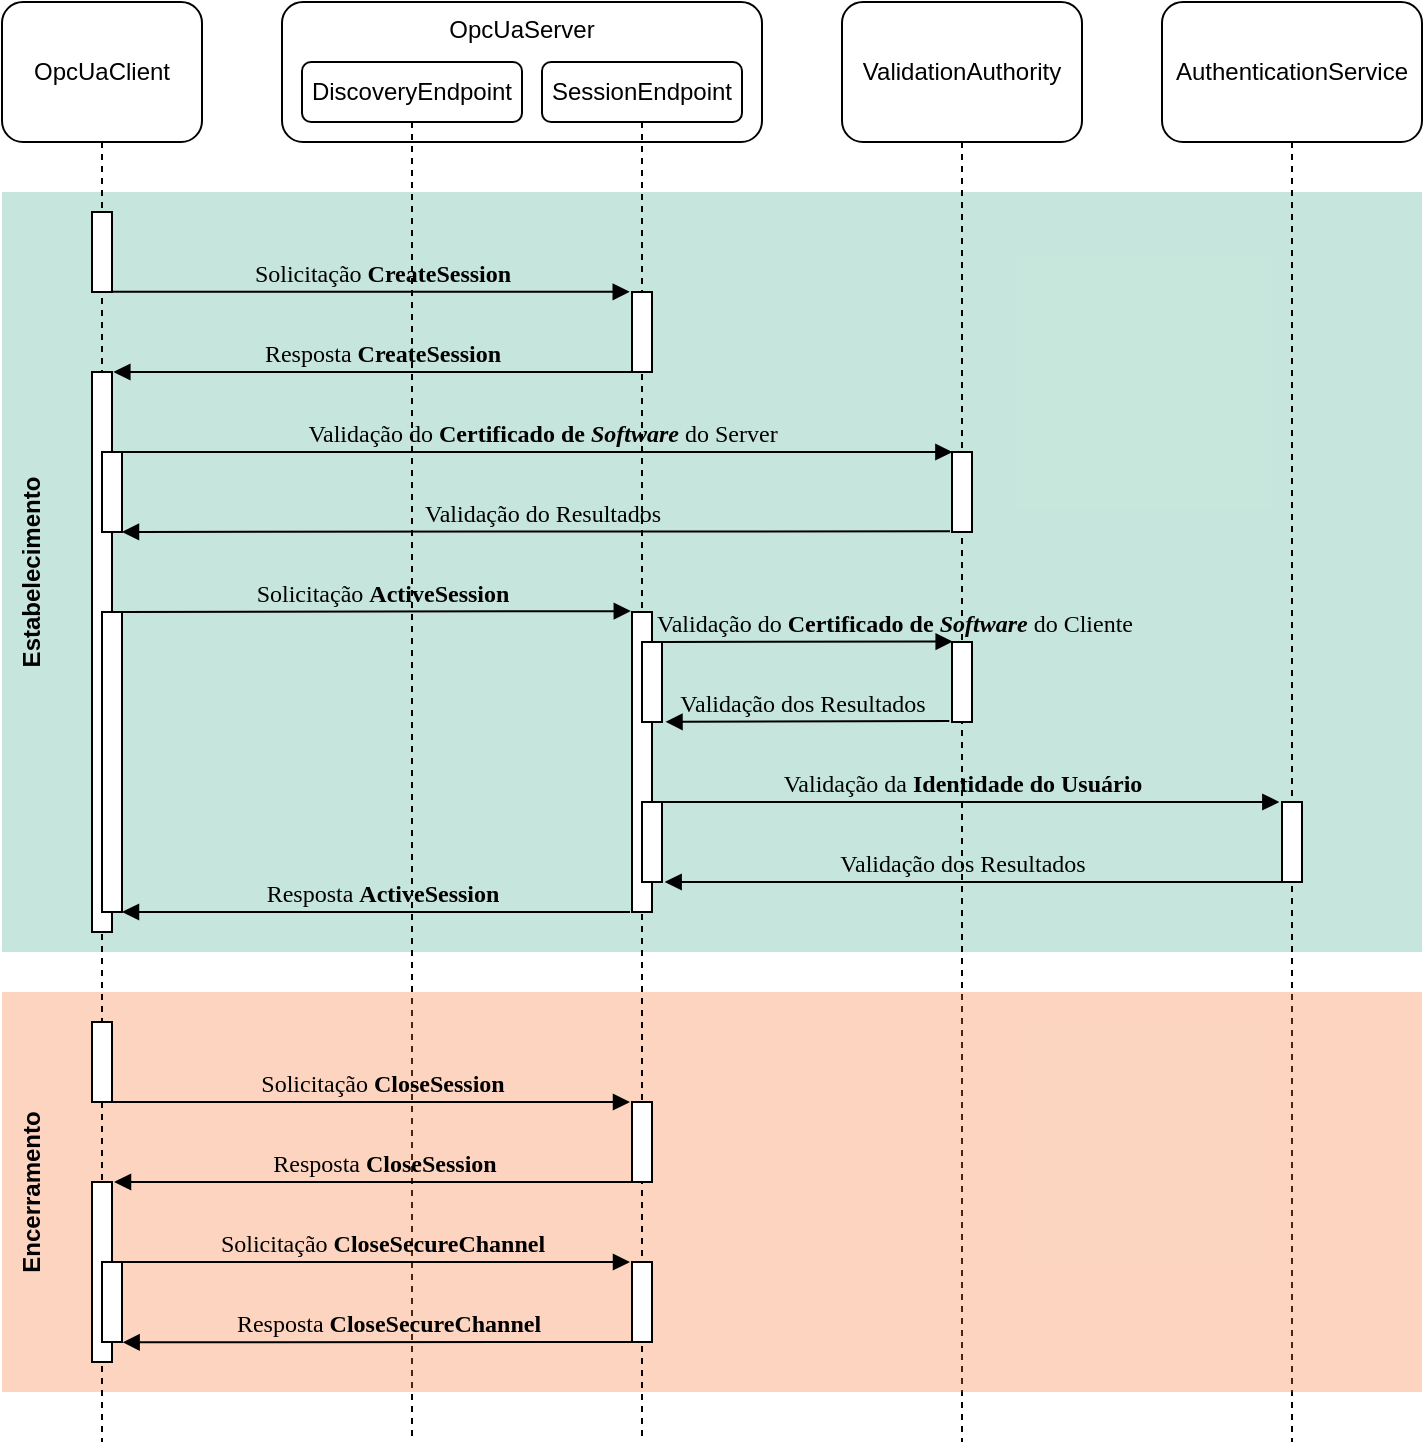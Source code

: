 <mxfile version="22.0.2" type="device" pages="8">
  <diagram name="Page-1" id="13e1069c-82ec-6db2-03f1-153e76fe0fe0">
    <mxGraphModel dx="1434" dy="875" grid="1" gridSize="10" guides="1" tooltips="1" connect="1" arrows="1" fold="1" page="1" pageScale="1" pageWidth="1100" pageHeight="850" background="none" math="0" shadow="0">
      <root>
        <mxCell id="0" />
        <mxCell id="1" parent="0" />
        <mxCell id="E8iVgO6HpQ9j43iD4YJC-24" value="" style="rounded=0;whiteSpace=wrap;html=1;fillColor=#43AA8B;fillOpacity=30;strokeColor=none;" parent="1" vertex="1">
          <mxGeometry x="100" y="175" width="710" height="380" as="geometry" />
        </mxCell>
        <mxCell id="7baba1c4bc27f4b0-4" value="ValidationAuthority" style="shape=umlLifeline;perimeter=lifelinePerimeter;whiteSpace=wrap;html=1;container=1;collapsible=0;recursiveResize=0;outlineConnect=0;rounded=1;shadow=0;comic=0;labelBackgroundColor=none;strokeWidth=1;fontFamily=Helvetica;fontSize=12;align=center;size=70;" parent="1" vertex="1">
          <mxGeometry x="520" y="80" width="120" height="720" as="geometry" />
        </mxCell>
        <mxCell id="7baba1c4bc27f4b0-34" value="" style="html=1;points=[];perimeter=orthogonalPerimeter;rounded=0;shadow=0;comic=0;labelBackgroundColor=none;strokeWidth=1;fontFamily=Garamond;fontSize=12;align=center;" parent="7baba1c4bc27f4b0-4" vertex="1">
          <mxGeometry x="55" y="225" width="10" height="40" as="geometry" />
        </mxCell>
        <mxCell id="E8iVgO6HpQ9j43iD4YJC-15" value="" style="html=1;points=[];perimeter=orthogonalPerimeter;rounded=0;shadow=0;comic=0;labelBackgroundColor=none;strokeWidth=1;fontFamily=Garamond;fontSize=12;align=center;" parent="7baba1c4bc27f4b0-4" vertex="1">
          <mxGeometry x="55" y="320" width="10" height="40" as="geometry" />
        </mxCell>
        <mxCell id="E8iVgO6HpQ9j43iD4YJC-2" value="OpcUaServer" style="rounded=1;whiteSpace=wrap;html=1;verticalAlign=top;fontFamily=Helvetica;" parent="1" vertex="1">
          <mxGeometry x="240" y="80" width="240" height="70" as="geometry" />
        </mxCell>
        <mxCell id="7baba1c4bc27f4b0-2" value="&lt;font style=&quot;font-size: 12px;&quot;&gt;DiscoveryEndpoint&lt;/font&gt;" style="shape=umlLifeline;perimeter=lifelinePerimeter;whiteSpace=wrap;html=1;container=1;collapsible=0;recursiveResize=0;outlineConnect=0;rounded=1;shadow=0;comic=0;labelBackgroundColor=none;strokeWidth=1;fontFamily=Helvetica;fontSize=12;align=center;size=30;" parent="1" vertex="1">
          <mxGeometry x="250" y="110" width="110" height="690" as="geometry" />
        </mxCell>
        <mxCell id="7baba1c4bc27f4b0-23" value="&lt;span style=&quot;&quot;&gt;Solicitação &lt;b&gt;CreateSession&lt;/b&gt;&lt;/span&gt;" style="html=1;verticalAlign=bottom;endArrow=block;entryX=-0.113;entryY=-0.003;labelBackgroundColor=none;fontFamily=Garamond;fontSize=12;entryDx=0;entryDy=0;entryPerimeter=0;" parent="1" source="7baba1c4bc27f4b0-9" target="7baba1c4bc27f4b0-13" edge="1">
          <mxGeometry x="0.043" relative="1" as="geometry">
            <mxPoint x="510" y="415" as="sourcePoint" />
            <mxPoint as="offset" />
          </mxGeometry>
        </mxCell>
        <mxCell id="E8iVgO6HpQ9j43iD4YJC-5" value="&lt;span style=&quot;&quot;&gt;Resposta &lt;b&gt;CreateSession&lt;/b&gt;&lt;/span&gt;" style="html=1;verticalAlign=bottom;endArrow=block;entryX=1.067;entryY=0;labelBackgroundColor=none;fontFamily=Garamond;fontSize=12;entryDx=0;entryDy=0;entryPerimeter=0;exitX=0;exitY=1;exitDx=0;exitDy=0;exitPerimeter=0;" parent="1" source="7baba1c4bc27f4b0-13" target="E8iVgO6HpQ9j43iD4YJC-3" edge="1">
          <mxGeometry x="-0.037" relative="1" as="geometry">
            <mxPoint x="190" y="315" as="sourcePoint" />
            <mxPoint x="449" y="315" as="targetPoint" />
            <mxPoint as="offset" />
          </mxGeometry>
        </mxCell>
        <mxCell id="E8iVgO6HpQ9j43iD4YJC-7" value="&lt;span style=&quot;&quot;&gt;Validação do &lt;b&gt;Certificado de &lt;i&gt;Software&lt;/i&gt;&lt;/b&gt; do Server&lt;/span&gt;" style="html=1;verticalAlign=bottom;endArrow=block;labelBackgroundColor=none;fontFamily=Garamond;fontSize=12;entryX=0.02;entryY=0;entryDx=0;entryDy=0;entryPerimeter=0;" parent="1" target="7baba1c4bc27f4b0-34" edge="1">
          <mxGeometry x="0.012" relative="1" as="geometry">
            <mxPoint x="160" y="305" as="sourcePoint" />
            <mxPoint x="570" y="285" as="targetPoint" />
            <mxPoint as="offset" />
          </mxGeometry>
        </mxCell>
        <mxCell id="E8iVgO6HpQ9j43iD4YJC-9" value="&lt;span style=&quot;&quot;&gt;Validação do Resultados&lt;/span&gt;" style="html=1;verticalAlign=bottom;endArrow=block;labelBackgroundColor=none;fontFamily=Garamond;fontSize=12;exitX=-0.1;exitY=0.99;exitDx=0;exitDy=0;exitPerimeter=0;" parent="1" source="7baba1c4bc27f4b0-34" edge="1">
          <mxGeometry x="-0.015" relative="1" as="geometry">
            <mxPoint x="450" y="335" as="sourcePoint" />
            <mxPoint x="160" y="345" as="targetPoint" />
            <mxPoint as="offset" />
          </mxGeometry>
        </mxCell>
        <mxCell id="E8iVgO6HpQ9j43iD4YJC-16" value="&lt;span style=&quot;&quot;&gt;Validação dos Resultados&lt;/span&gt;" style="html=1;verticalAlign=bottom;endArrow=block;labelBackgroundColor=none;fontFamily=Garamond;fontSize=12;entryX=1.176;entryY=0.998;entryDx=0;entryDy=0;entryPerimeter=0;exitX=-0.133;exitY=0.986;exitDx=0;exitDy=0;exitPerimeter=0;" parent="1" source="E8iVgO6HpQ9j43iD4YJC-15" target="E8iVgO6HpQ9j43iD4YJC-13" edge="1">
          <mxGeometry x="0.038" relative="1" as="geometry">
            <mxPoint x="445" y="475" as="sourcePoint" />
            <mxPoint x="590" y="475" as="targetPoint" />
            <mxPoint as="offset" />
          </mxGeometry>
        </mxCell>
        <mxCell id="E8iVgO6HpQ9j43iD4YJC-22" value="&lt;span style=&quot;&quot;&gt;Resposta&amp;nbsp;&lt;b&gt;ActiveSession&lt;/b&gt;&lt;/span&gt;" style="html=1;verticalAlign=bottom;endArrow=none;labelBackgroundColor=none;fontFamily=Garamond;fontSize=12;entryX=-0.06;entryY=-0.003;entryDx=0;entryDy=0;entryPerimeter=0;startArrow=block;startFill=1;endFill=0;" parent="1" edge="1">
          <mxGeometry x="0.022" relative="1" as="geometry">
            <mxPoint x="160" y="535" as="sourcePoint" />
            <mxPoint x="414" y="535" as="targetPoint" />
            <mxPoint as="offset" />
          </mxGeometry>
        </mxCell>
        <mxCell id="E8iVgO6HpQ9j43iD4YJC-26" value="&lt;b&gt;Estabelecimento&lt;/b&gt;" style="text;html=1;strokeColor=none;fillColor=none;align=center;verticalAlign=middle;whiteSpace=wrap;rounded=0;rotation=-90;" parent="1" vertex="1">
          <mxGeometry x="-75" y="350" width="380" height="30" as="geometry" />
        </mxCell>
        <mxCell id="7baba1c4bc27f4b0-5" value="AuthenticationService" style="shape=umlLifeline;perimeter=lifelinePerimeter;whiteSpace=wrap;html=1;container=1;collapsible=0;recursiveResize=0;outlineConnect=0;rounded=1;shadow=0;comic=0;labelBackgroundColor=none;strokeWidth=1;fontFamily=Helvetica;fontSize=12;align=center;size=70;" parent="1" vertex="1">
          <mxGeometry x="680" y="80" width="130" height="720" as="geometry" />
        </mxCell>
        <mxCell id="E8iVgO6HpQ9j43iD4YJC-27" value="" style="rounded=0;whiteSpace=wrap;html=1;fillColor=#f3722c;fillOpacity=30;strokeColor=none;" parent="7baba1c4bc27f4b0-5" vertex="1">
          <mxGeometry x="-580" y="495" width="710" height="200" as="geometry" />
        </mxCell>
        <mxCell id="E8iVgO6HpQ9j43iD4YJC-19" value="" style="html=1;points=[];perimeter=orthogonalPerimeter;rounded=0;shadow=0;comic=0;labelBackgroundColor=none;strokeWidth=1;fontFamily=Garamond;fontSize=12;align=center;" parent="7baba1c4bc27f4b0-5" vertex="1">
          <mxGeometry x="60" y="400" width="10" height="40" as="geometry" />
        </mxCell>
        <mxCell id="E8iVgO6HpQ9j43iD4YJC-21" value="&lt;span style=&quot;&quot;&gt;Validação dos Resultados&lt;/span&gt;" style="html=1;verticalAlign=bottom;endArrow=block;labelBackgroundColor=none;fontFamily=Garamond;fontSize=12;entryX=1.133;entryY=1;entryDx=0;entryDy=0;entryPerimeter=0;exitX=-0.133;exitY=0.986;exitDx=0;exitDy=0;exitPerimeter=0;" parent="7baba1c4bc27f4b0-5" target="E8iVgO6HpQ9j43iD4YJC-18" edge="1">
          <mxGeometry x="0.038" relative="1" as="geometry">
            <mxPoint x="60" y="440" as="sourcePoint" />
            <mxPoint x="-82" y="441" as="targetPoint" />
            <mxPoint as="offset" />
          </mxGeometry>
        </mxCell>
        <mxCell id="E8iVgO6HpQ9j43iD4YJC-28" value="&lt;b&gt;Encerramento&lt;/b&gt;" style="text;html=1;strokeColor=none;fillColor=none;align=center;verticalAlign=middle;whiteSpace=wrap;rounded=0;rotation=-90;" parent="7baba1c4bc27f4b0-5" vertex="1">
          <mxGeometry x="-665" y="580" width="200" height="30" as="geometry" />
        </mxCell>
        <mxCell id="E8iVgO6HpQ9j43iD4YJC-38" value="&lt;span style=&quot;&quot;&gt;Solicitação &lt;b&gt;CloseSecureChannel&lt;/b&gt;&lt;/span&gt;" style="html=1;verticalAlign=bottom;endArrow=block;entryX=-0.113;entryY=-0.003;labelBackgroundColor=none;fontFamily=Garamond;fontSize=12;entryDx=0;entryDy=0;entryPerimeter=0;" parent="7baba1c4bc27f4b0-5" edge="1">
          <mxGeometry x="0.043" relative="1" as="geometry">
            <mxPoint x="-525" y="630" as="sourcePoint" />
            <mxPoint x="-266" y="630" as="targetPoint" />
            <mxPoint as="offset" />
          </mxGeometry>
        </mxCell>
        <mxCell id="E8iVgO6HpQ9j43iD4YJC-39" value="&lt;span style=&quot;&quot;&gt;Resposta&amp;nbsp;&lt;/span&gt;&lt;b style=&quot;border-color: var(--border-color);&quot;&gt;CloseSecureChannel&lt;/b&gt;" style="html=1;verticalAlign=bottom;endArrow=block;entryX=1.033;entryY=1.004;labelBackgroundColor=none;fontFamily=Garamond;fontSize=12;entryDx=0;entryDy=0;entryPerimeter=0;exitX=0;exitY=1;exitDx=0;exitDy=0;exitPerimeter=0;" parent="7baba1c4bc27f4b0-5" target="E8iVgO6HpQ9j43iD4YJC-36" edge="1">
          <mxGeometry x="-0.037" relative="1" as="geometry">
            <mxPoint x="-265" y="670" as="sourcePoint" />
            <mxPoint x="-524" y="670" as="targetPoint" />
            <mxPoint as="offset" />
          </mxGeometry>
        </mxCell>
        <mxCell id="7baba1c4bc27f4b0-8" value="&lt;font&gt;OpcUaClient&lt;/font&gt;" style="shape=umlLifeline;perimeter=lifelinePerimeter;whiteSpace=wrap;html=1;container=1;collapsible=0;recursiveResize=0;outlineConnect=0;rounded=1;shadow=0;comic=0;labelBackgroundColor=none;strokeWidth=1;fontFamily=Helvetica;fontSize=12;align=center;size=70;" parent="1" vertex="1">
          <mxGeometry x="100" y="80" width="100" height="720" as="geometry" />
        </mxCell>
        <mxCell id="7baba1c4bc27f4b0-9" value="" style="html=1;points=[];perimeter=orthogonalPerimeter;rounded=0;shadow=0;comic=0;labelBackgroundColor=none;strokeWidth=1;fontFamily=Garamond;fontSize=12;align=center;" parent="7baba1c4bc27f4b0-8" vertex="1">
          <mxGeometry x="45" y="105" width="10" height="40" as="geometry" />
        </mxCell>
        <mxCell id="E8iVgO6HpQ9j43iD4YJC-3" value="" style="html=1;points=[];perimeter=orthogonalPerimeter;rounded=0;shadow=0;comic=0;labelBackgroundColor=none;strokeWidth=1;fontFamily=Garamond;fontSize=12;align=center;" parent="7baba1c4bc27f4b0-8" vertex="1">
          <mxGeometry x="45" y="185" width="10" height="280" as="geometry" />
        </mxCell>
        <mxCell id="E8iVgO6HpQ9j43iD4YJC-6" value="" style="html=1;points=[];perimeter=orthogonalPerimeter;rounded=0;shadow=0;comic=0;labelBackgroundColor=none;strokeWidth=1;fontFamily=Garamond;fontSize=12;align=center;" parent="7baba1c4bc27f4b0-8" vertex="1">
          <mxGeometry x="50" y="225" width="10" height="40" as="geometry" />
        </mxCell>
        <mxCell id="E8iVgO6HpQ9j43iD4YJC-10" value="" style="html=1;points=[];perimeter=orthogonalPerimeter;rounded=0;shadow=0;comic=0;labelBackgroundColor=none;strokeWidth=1;fontFamily=Garamond;fontSize=12;align=center;" parent="7baba1c4bc27f4b0-8" vertex="1">
          <mxGeometry x="50" y="305" width="10" height="150" as="geometry" />
        </mxCell>
        <mxCell id="E8iVgO6HpQ9j43iD4YJC-11" value="&lt;span style=&quot;&quot;&gt;Solicitação &lt;b&gt;ActiveSession&lt;/b&gt;&lt;/span&gt;" style="html=1;verticalAlign=bottom;endArrow=block;labelBackgroundColor=none;fontFamily=Garamond;fontSize=12;entryX=-0.06;entryY=-0.003;entryDx=0;entryDy=0;entryPerimeter=0;" parent="7baba1c4bc27f4b0-8" target="E8iVgO6HpQ9j43iD4YJC-12" edge="1">
          <mxGeometry x="0.022" relative="1" as="geometry">
            <mxPoint x="60" y="305" as="sourcePoint" />
            <mxPoint x="310" y="305" as="targetPoint" />
            <mxPoint as="offset" />
          </mxGeometry>
        </mxCell>
        <mxCell id="E8iVgO6HpQ9j43iD4YJC-29" value="" style="html=1;points=[];perimeter=orthogonalPerimeter;rounded=0;shadow=0;comic=0;labelBackgroundColor=none;strokeWidth=1;fontFamily=Garamond;fontSize=12;align=center;" parent="7baba1c4bc27f4b0-8" vertex="1">
          <mxGeometry x="45" y="510" width="10" height="40" as="geometry" />
        </mxCell>
        <mxCell id="E8iVgO6HpQ9j43iD4YJC-33" value="&lt;span style=&quot;&quot;&gt;Solicitação &lt;b&gt;CloseSession&lt;/b&gt;&lt;/span&gt;" style="html=1;verticalAlign=bottom;endArrow=block;entryX=-0.113;entryY=-0.003;labelBackgroundColor=none;fontFamily=Garamond;fontSize=12;entryDx=0;entryDy=0;entryPerimeter=0;" parent="7baba1c4bc27f4b0-8" edge="1">
          <mxGeometry x="0.043" relative="1" as="geometry">
            <mxPoint x="55" y="550" as="sourcePoint" />
            <mxPoint x="314" y="550" as="targetPoint" />
            <mxPoint as="offset" />
          </mxGeometry>
        </mxCell>
        <mxCell id="E8iVgO6HpQ9j43iD4YJC-34" value="&lt;span style=&quot;&quot;&gt;Resposta&amp;nbsp;&lt;/span&gt;&lt;b style=&quot;border-color: var(--border-color);&quot;&gt;CloseSession&lt;/b&gt;" style="html=1;verticalAlign=bottom;endArrow=block;entryX=1.067;entryY=0;labelBackgroundColor=none;fontFamily=Garamond;fontSize=12;entryDx=0;entryDy=0;entryPerimeter=0;exitX=0;exitY=1;exitDx=0;exitDy=0;exitPerimeter=0;" parent="7baba1c4bc27f4b0-8" edge="1">
          <mxGeometry x="-0.037" relative="1" as="geometry">
            <mxPoint x="315" y="590" as="sourcePoint" />
            <mxPoint x="56" y="590" as="targetPoint" />
            <mxPoint as="offset" />
          </mxGeometry>
        </mxCell>
        <mxCell id="E8iVgO6HpQ9j43iD4YJC-35" value="" style="html=1;points=[];perimeter=orthogonalPerimeter;rounded=0;shadow=0;comic=0;labelBackgroundColor=none;strokeWidth=1;fontFamily=Garamond;fontSize=12;align=center;" parent="7baba1c4bc27f4b0-8" vertex="1">
          <mxGeometry x="45" y="590" width="10" height="90" as="geometry" />
        </mxCell>
        <mxCell id="E8iVgO6HpQ9j43iD4YJC-36" value="" style="html=1;points=[];perimeter=orthogonalPerimeter;rounded=0;shadow=0;comic=0;labelBackgroundColor=none;strokeWidth=1;fontFamily=Garamond;fontSize=12;align=center;" parent="7baba1c4bc27f4b0-8" vertex="1">
          <mxGeometry x="50" y="630" width="10" height="40" as="geometry" />
        </mxCell>
        <mxCell id="7baba1c4bc27f4b0-3" value="&lt;font&gt;SessionEndpoint&lt;/font&gt;" style="shape=umlLifeline;perimeter=lifelinePerimeter;whiteSpace=wrap;html=1;container=1;collapsible=0;recursiveResize=0;outlineConnect=0;rounded=1;shadow=0;comic=0;labelBackgroundColor=none;strokeWidth=1;fontFamily=Helvetica;fontSize=12;align=center;size=30;" parent="1" vertex="1">
          <mxGeometry x="370" y="110" width="100" height="690" as="geometry" />
        </mxCell>
        <mxCell id="7baba1c4bc27f4b0-13" value="" style="html=1;points=[];perimeter=orthogonalPerimeter;rounded=0;shadow=0;comic=0;labelBackgroundColor=none;strokeWidth=1;fontFamily=Garamond;fontSize=12;align=center;" parent="7baba1c4bc27f4b0-3" vertex="1">
          <mxGeometry x="45" y="115" width="10" height="40" as="geometry" />
        </mxCell>
        <mxCell id="E8iVgO6HpQ9j43iD4YJC-12" value="" style="html=1;points=[];perimeter=orthogonalPerimeter;rounded=0;shadow=0;comic=0;labelBackgroundColor=none;strokeWidth=1;fontFamily=Garamond;fontSize=12;align=center;" parent="7baba1c4bc27f4b0-3" vertex="1">
          <mxGeometry x="45" y="275" width="10" height="150" as="geometry" />
        </mxCell>
        <mxCell id="E8iVgO6HpQ9j43iD4YJC-13" value="" style="html=1;points=[];perimeter=orthogonalPerimeter;rounded=0;shadow=0;comic=0;labelBackgroundColor=none;strokeWidth=1;fontFamily=Garamond;fontSize=12;align=center;" parent="7baba1c4bc27f4b0-3" vertex="1">
          <mxGeometry x="50" y="290" width="10" height="40" as="geometry" />
        </mxCell>
        <mxCell id="E8iVgO6HpQ9j43iD4YJC-14" value="&lt;span style=&quot;&quot;&gt;Validação do&amp;nbsp;&lt;b style=&quot;border-color: var(--border-color);&quot;&gt;Certificado de&amp;nbsp;&lt;i style=&quot;border-color: var(--border-color);&quot;&gt;Software&lt;/i&gt;&lt;/b&gt;&amp;nbsp;do Cliente&lt;/span&gt;" style="html=1;verticalAlign=bottom;endArrow=block;labelBackgroundColor=none;fontFamily=Garamond;fontSize=12;entryX=0.033;entryY=-0.006;entryDx=0;entryDy=0;entryPerimeter=0;" parent="7baba1c4bc27f4b0-3" target="E8iVgO6HpQ9j43iD4YJC-15" edge="1">
          <mxGeometry x="0.605" relative="1" as="geometry">
            <mxPoint x="60" y="290" as="sourcePoint" />
            <mxPoint x="123" y="318" as="targetPoint" />
            <mxPoint as="offset" />
          </mxGeometry>
        </mxCell>
        <mxCell id="E8iVgO6HpQ9j43iD4YJC-18" value="" style="html=1;points=[];perimeter=orthogonalPerimeter;rounded=0;shadow=0;comic=0;labelBackgroundColor=none;strokeWidth=1;fontFamily=Garamond;fontSize=12;align=center;" parent="7baba1c4bc27f4b0-3" vertex="1">
          <mxGeometry x="50" y="370" width="10" height="40" as="geometry" />
        </mxCell>
        <mxCell id="E8iVgO6HpQ9j43iD4YJC-20" value="Validação da &lt;b&gt;Identidade do Usuário&lt;/b&gt;" style="html=1;verticalAlign=bottom;endArrow=block;labelBackgroundColor=none;fontFamily=Garamond;fontSize=12;entryX=-0.133;entryY=0;entryDx=0;entryDy=0;entryPerimeter=0;" parent="7baba1c4bc27f4b0-3" target="E8iVgO6HpQ9j43iD4YJC-19" edge="1">
          <mxGeometry x="-0.028" relative="1" as="geometry">
            <mxPoint x="60" y="370" as="sourcePoint" />
            <mxPoint x="314" y="370" as="targetPoint" />
            <mxPoint as="offset" />
          </mxGeometry>
        </mxCell>
        <mxCell id="E8iVgO6HpQ9j43iD4YJC-32" value="" style="html=1;points=[];perimeter=orthogonalPerimeter;rounded=0;shadow=0;comic=0;labelBackgroundColor=none;strokeWidth=1;fontFamily=Garamond;fontSize=12;align=center;" parent="7baba1c4bc27f4b0-3" vertex="1">
          <mxGeometry x="45" y="520" width="10" height="40" as="geometry" />
        </mxCell>
        <mxCell id="E8iVgO6HpQ9j43iD4YJC-37" value="" style="html=1;points=[];perimeter=orthogonalPerimeter;rounded=0;shadow=0;comic=0;labelBackgroundColor=none;strokeWidth=1;fontFamily=Garamond;fontSize=12;align=center;" parent="7baba1c4bc27f4b0-3" vertex="1">
          <mxGeometry x="45" y="600" width="10" height="40" as="geometry" />
        </mxCell>
      </root>
    </mxGraphModel>
  </diagram>
  <diagram id="59a7GHQL0oWfEgjQX3I8" name="Page-2">
    <mxGraphModel dx="880" dy="525" grid="1" gridSize="10" guides="1" tooltips="1" connect="1" arrows="1" fold="1" page="1" pageScale="1" pageWidth="850" pageHeight="1100" math="0" shadow="0">
      <root>
        <mxCell id="0" />
        <mxCell id="1" parent="0" />
        <mxCell id="wqeXHhJxE_w9gHwc7Z6R-2" value="ValidationAuthority" style="shape=umlLifeline;perimeter=lifelinePerimeter;whiteSpace=wrap;html=1;container=1;collapsible=0;recursiveResize=0;outlineConnect=0;rounded=1;shadow=0;comic=0;labelBackgroundColor=none;strokeWidth=1;fontFamily=Helvetica;fontSize=12;align=center;size=70;" parent="1" vertex="1">
          <mxGeometry x="485" y="40" width="120" height="1020" as="geometry" />
        </mxCell>
        <mxCell id="wqeXHhJxE_w9gHwc7Z6R-5" value="OpcUaServer" style="rounded=1;whiteSpace=wrap;html=1;verticalAlign=top;fontFamily=Helvetica;" parent="1" vertex="1">
          <mxGeometry x="205" y="40" width="240" height="70" as="geometry" />
        </mxCell>
        <mxCell id="wqeXHhJxE_w9gHwc7Z6R-6" value="&lt;font style=&quot;font-size: 12px;&quot;&gt;DiscoveryEndpoint&lt;/font&gt;" style="shape=umlLifeline;perimeter=lifelinePerimeter;whiteSpace=wrap;html=1;container=1;collapsible=0;recursiveResize=0;outlineConnect=0;rounded=1;shadow=0;comic=0;labelBackgroundColor=none;strokeWidth=1;fontFamily=Helvetica;fontSize=12;align=center;size=30;" parent="1" vertex="1">
          <mxGeometry x="215" y="70" width="110" height="990" as="geometry" />
        </mxCell>
        <mxCell id="wqeXHhJxE_w9gHwc7Z6R-14" value="AuthenticationService" style="shape=umlLifeline;perimeter=lifelinePerimeter;whiteSpace=wrap;html=1;container=1;collapsible=0;recursiveResize=0;outlineConnect=0;rounded=1;shadow=0;comic=0;labelBackgroundColor=none;strokeWidth=1;fontFamily=Helvetica;fontSize=12;align=center;size=70;" parent="1" vertex="1">
          <mxGeometry x="645" y="40" width="130" height="1020" as="geometry" />
        </mxCell>
        <mxCell id="wqeXHhJxE_w9gHwc7Z6R-21" value="&lt;font&gt;OpcUaClient&lt;/font&gt;" style="shape=umlLifeline;perimeter=lifelinePerimeter;whiteSpace=wrap;html=1;container=1;collapsible=0;recursiveResize=0;outlineConnect=0;rounded=1;shadow=0;comic=0;labelBackgroundColor=none;strokeWidth=1;fontFamily=Helvetica;fontSize=12;align=center;size=70;" parent="1" vertex="1">
          <mxGeometry x="65" y="40" width="100" height="1020" as="geometry" />
        </mxCell>
        <mxCell id="wqeXHhJxE_w9gHwc7Z6R-32" value="&lt;font&gt;SessionEndpoint&lt;/font&gt;" style="shape=umlLifeline;perimeter=lifelinePerimeter;whiteSpace=wrap;html=1;container=1;collapsible=0;recursiveResize=0;outlineConnect=0;rounded=1;shadow=0;comic=0;labelBackgroundColor=none;strokeWidth=1;fontFamily=Helvetica;fontSize=12;align=center;size=30;" parent="1" vertex="1">
          <mxGeometry x="335" y="70" width="100" height="990" as="geometry" />
        </mxCell>
        <mxCell id="wqeXHhJxE_w9gHwc7Z6R-41" value="" style="rounded=0;whiteSpace=wrap;html=1;fillColor=#f9c74f;fillOpacity=30;strokeColor=none;" parent="1" vertex="1">
          <mxGeometry x="65" y="130" width="710" height="290" as="geometry" />
        </mxCell>
        <mxCell id="wqeXHhJxE_w9gHwc7Z6R-42" value="&lt;b&gt;Criação do canal seguro&lt;br&gt;&lt;/b&gt;" style="text;html=1;strokeColor=none;fillColor=none;align=center;verticalAlign=middle;whiteSpace=wrap;rounded=0;rotation=-90;" parent="1" vertex="1">
          <mxGeometry x="-65" y="260" width="290" height="30" as="geometry" />
        </mxCell>
        <mxCell id="wqeXHhJxE_w9gHwc7Z6R-1" value="" style="rounded=0;whiteSpace=wrap;html=1;fillColor=#43AA8B;fillOpacity=30;strokeColor=none;" parent="1" vertex="1">
          <mxGeometry x="65" y="440" width="710" height="380" as="geometry" />
        </mxCell>
        <mxCell id="wqeXHhJxE_w9gHwc7Z6R-3" value="" style="html=1;points=[];perimeter=orthogonalPerimeter;rounded=0;shadow=0;comic=0;labelBackgroundColor=none;strokeWidth=1;fontFamily=Garamond;fontSize=12;align=center;" parent="1" vertex="1">
          <mxGeometry x="540" y="570" width="10" height="40" as="geometry" />
        </mxCell>
        <mxCell id="wqeXHhJxE_w9gHwc7Z6R-4" value="" style="html=1;points=[];perimeter=orthogonalPerimeter;rounded=0;shadow=0;comic=0;labelBackgroundColor=none;strokeWidth=1;fontFamily=Garamond;fontSize=12;align=center;" parent="1" vertex="1">
          <mxGeometry x="540" y="665" width="10" height="40" as="geometry" />
        </mxCell>
        <mxCell id="wqeXHhJxE_w9gHwc7Z6R-9" value="&lt;span style=&quot;&quot;&gt;Validação do &lt;b&gt;Certificado de &lt;i&gt;Software&lt;/i&gt;&lt;/b&gt; do Servidor&lt;/span&gt;" style="html=1;verticalAlign=bottom;endArrow=block;labelBackgroundColor=none;fontFamily=Garamond;fontSize=12;entryX=0.02;entryY=0;entryDx=0;entryDy=0;entryPerimeter=0;" parent="1" target="wqeXHhJxE_w9gHwc7Z6R-3" edge="1">
          <mxGeometry x="0.012" relative="1" as="geometry">
            <mxPoint x="125" y="570" as="sourcePoint" />
            <mxPoint x="535" y="550" as="targetPoint" />
            <mxPoint as="offset" />
          </mxGeometry>
        </mxCell>
        <mxCell id="wqeXHhJxE_w9gHwc7Z6R-10" value="&lt;span style=&quot;&quot;&gt;Validação do Resultados&lt;/span&gt;" style="html=1;verticalAlign=bottom;endArrow=block;labelBackgroundColor=none;fontFamily=Garamond;fontSize=12;exitX=-0.1;exitY=0.99;exitDx=0;exitDy=0;exitPerimeter=0;" parent="1" source="wqeXHhJxE_w9gHwc7Z6R-3" edge="1">
          <mxGeometry x="-0.015" relative="1" as="geometry">
            <mxPoint x="415" y="600" as="sourcePoint" />
            <mxPoint x="125" y="610" as="targetPoint" />
            <mxPoint as="offset" />
          </mxGeometry>
        </mxCell>
        <mxCell id="wqeXHhJxE_w9gHwc7Z6R-11" value="&lt;span style=&quot;&quot;&gt;Validação dos Resultados&lt;/span&gt;" style="html=1;verticalAlign=bottom;endArrow=block;labelBackgroundColor=none;fontFamily=Garamond;fontSize=12;entryX=1.176;entryY=0.998;entryDx=0;entryDy=0;entryPerimeter=0;exitX=-0.133;exitY=0.986;exitDx=0;exitDy=0;exitPerimeter=0;" parent="1" source="wqeXHhJxE_w9gHwc7Z6R-4" target="wqeXHhJxE_w9gHwc7Z6R-35" edge="1">
          <mxGeometry x="0.038" relative="1" as="geometry">
            <mxPoint x="410" y="740" as="sourcePoint" />
            <mxPoint x="555" y="740" as="targetPoint" />
            <mxPoint as="offset" />
          </mxGeometry>
        </mxCell>
        <mxCell id="wqeXHhJxE_w9gHwc7Z6R-12" value="&lt;span style=&quot;&quot;&gt;Resposta&amp;nbsp;&lt;b&gt;ActiveSession&lt;/b&gt;&lt;/span&gt;" style="html=1;verticalAlign=bottom;endArrow=none;labelBackgroundColor=none;fontFamily=Garamond;fontSize=12;entryX=-0.06;entryY=-0.003;entryDx=0;entryDy=0;entryPerimeter=0;startArrow=block;startFill=1;endFill=0;" parent="1" edge="1">
          <mxGeometry x="0.022" relative="1" as="geometry">
            <mxPoint x="125" y="800" as="sourcePoint" />
            <mxPoint x="379" y="800" as="targetPoint" />
            <mxPoint as="offset" />
          </mxGeometry>
        </mxCell>
        <mxCell id="wqeXHhJxE_w9gHwc7Z6R-13" value="&lt;b&gt;Estabelecimento da sessão&lt;/b&gt;" style="text;html=1;strokeColor=none;fillColor=none;align=center;verticalAlign=middle;whiteSpace=wrap;rounded=0;rotation=-90;" parent="1" vertex="1">
          <mxGeometry x="-110" y="615" width="380" height="30" as="geometry" />
        </mxCell>
        <mxCell id="wqeXHhJxE_w9gHwc7Z6R-15" value="" style="rounded=0;whiteSpace=wrap;html=1;fillColor=#f3722c;fillOpacity=30;strokeColor=none;" parent="1" vertex="1">
          <mxGeometry x="65" y="840" width="710" height="200" as="geometry" />
        </mxCell>
        <mxCell id="wqeXHhJxE_w9gHwc7Z6R-16" value="" style="html=1;points=[];perimeter=orthogonalPerimeter;rounded=0;shadow=0;comic=0;labelBackgroundColor=none;strokeWidth=1;fontFamily=Garamond;fontSize=12;align=center;" parent="1" vertex="1">
          <mxGeometry x="705" y="745" width="10" height="40" as="geometry" />
        </mxCell>
        <mxCell id="wqeXHhJxE_w9gHwc7Z6R-17" value="&lt;span style=&quot;&quot;&gt;Validação dos Resultados&lt;/span&gt;" style="html=1;verticalAlign=bottom;endArrow=block;labelBackgroundColor=none;fontFamily=Garamond;fontSize=12;entryX=1.133;entryY=1;entryDx=0;entryDy=0;entryPerimeter=0;exitX=-0.133;exitY=0.986;exitDx=0;exitDy=0;exitPerimeter=0;" parent="1" target="wqeXHhJxE_w9gHwc7Z6R-37" edge="1">
          <mxGeometry x="0.038" relative="1" as="geometry">
            <mxPoint x="705" y="785" as="sourcePoint" />
            <mxPoint x="563" y="786" as="targetPoint" />
            <mxPoint as="offset" />
          </mxGeometry>
        </mxCell>
        <mxCell id="wqeXHhJxE_w9gHwc7Z6R-18" value="&lt;b&gt;Encerramento da conexão&lt;br&gt;&lt;/b&gt;" style="text;html=1;strokeColor=none;fillColor=none;align=center;verticalAlign=middle;whiteSpace=wrap;rounded=0;rotation=-90;" parent="1" vertex="1">
          <mxGeometry x="-20" y="925" width="200" height="30" as="geometry" />
        </mxCell>
        <mxCell id="wqeXHhJxE_w9gHwc7Z6R-19" value="&lt;span style=&quot;&quot;&gt;Solicitação &lt;b&gt;CloseSecureChannel&lt;/b&gt;&lt;/span&gt;" style="html=1;verticalAlign=bottom;endArrow=block;entryX=-0.113;entryY=-0.003;labelBackgroundColor=none;fontFamily=Garamond;fontSize=12;entryDx=0;entryDy=0;entryPerimeter=0;" parent="1" edge="1">
          <mxGeometry x="0.043" relative="1" as="geometry">
            <mxPoint x="120" y="975" as="sourcePoint" />
            <mxPoint x="379" y="975" as="targetPoint" />
            <mxPoint as="offset" />
          </mxGeometry>
        </mxCell>
        <mxCell id="wqeXHhJxE_w9gHwc7Z6R-20" value="&lt;span style=&quot;&quot;&gt;Resposta&amp;nbsp;&lt;/span&gt;&lt;b style=&quot;border-color: var(--border-color);&quot;&gt;CloseSecureChannel&lt;/b&gt;" style="html=1;verticalAlign=bottom;endArrow=block;entryX=1.033;entryY=1.004;labelBackgroundColor=none;fontFamily=Garamond;fontSize=12;entryDx=0;entryDy=0;entryPerimeter=0;exitX=0;exitY=1;exitDx=0;exitDy=0;exitPerimeter=0;" parent="1" target="wqeXHhJxE_w9gHwc7Z6R-31" edge="1">
          <mxGeometry x="-0.037" relative="1" as="geometry">
            <mxPoint x="380" y="1015" as="sourcePoint" />
            <mxPoint x="121" y="1015" as="targetPoint" />
            <mxPoint as="offset" />
          </mxGeometry>
        </mxCell>
        <mxCell id="wqeXHhJxE_w9gHwc7Z6R-22" value="" style="html=1;points=[];perimeter=orthogonalPerimeter;rounded=0;shadow=0;comic=0;labelBackgroundColor=none;strokeWidth=1;fontFamily=Garamond;fontSize=12;align=center;" parent="1" vertex="1">
          <mxGeometry x="110" y="400" width="10" height="90" as="geometry" />
        </mxCell>
        <mxCell id="wqeXHhJxE_w9gHwc7Z6R-23" value="" style="html=1;points=[];perimeter=orthogonalPerimeter;rounded=0;shadow=0;comic=0;labelBackgroundColor=none;strokeWidth=1;fontFamily=Garamond;fontSize=12;align=center;" parent="1" vertex="1">
          <mxGeometry x="110" y="530" width="10" height="280" as="geometry" />
        </mxCell>
        <mxCell id="wqeXHhJxE_w9gHwc7Z6R-24" value="" style="html=1;points=[];perimeter=orthogonalPerimeter;rounded=0;shadow=0;comic=0;labelBackgroundColor=none;strokeWidth=1;fontFamily=Garamond;fontSize=12;align=center;" parent="1" vertex="1">
          <mxGeometry x="115" y="570" width="10" height="40" as="geometry" />
        </mxCell>
        <mxCell id="wqeXHhJxE_w9gHwc7Z6R-25" value="" style="html=1;points=[];perimeter=orthogonalPerimeter;rounded=0;shadow=0;comic=0;labelBackgroundColor=none;strokeWidth=1;fontFamily=Garamond;fontSize=12;align=center;" parent="1" vertex="1">
          <mxGeometry x="115" y="650" width="10" height="150" as="geometry" />
        </mxCell>
        <mxCell id="wqeXHhJxE_w9gHwc7Z6R-26" value="&lt;span style=&quot;&quot;&gt;Solicitação &lt;b&gt;ActiveSession&lt;/b&gt;&lt;/span&gt;" style="html=1;verticalAlign=bottom;endArrow=block;labelBackgroundColor=none;fontFamily=Garamond;fontSize=12;entryX=-0.06;entryY=-0.003;entryDx=0;entryDy=0;entryPerimeter=0;" parent="1" target="wqeXHhJxE_w9gHwc7Z6R-34" edge="1">
          <mxGeometry x="0.022" relative="1" as="geometry">
            <mxPoint x="125" y="650" as="sourcePoint" />
            <mxPoint x="375" y="650" as="targetPoint" />
            <mxPoint as="offset" />
          </mxGeometry>
        </mxCell>
        <mxCell id="wqeXHhJxE_w9gHwc7Z6R-27" value="" style="html=1;points=[];perimeter=orthogonalPerimeter;rounded=0;shadow=0;comic=0;labelBackgroundColor=none;strokeWidth=1;fontFamily=Garamond;fontSize=12;align=center;" parent="1" vertex="1">
          <mxGeometry x="110" y="855" width="10" height="40" as="geometry" />
        </mxCell>
        <mxCell id="wqeXHhJxE_w9gHwc7Z6R-28" value="&lt;span style=&quot;&quot;&gt;Solicitação &lt;b&gt;CloseSession&lt;/b&gt;&lt;/span&gt;" style="html=1;verticalAlign=bottom;endArrow=block;entryX=-0.113;entryY=-0.003;labelBackgroundColor=none;fontFamily=Garamond;fontSize=12;entryDx=0;entryDy=0;entryPerimeter=0;" parent="1" edge="1">
          <mxGeometry x="0.043" relative="1" as="geometry">
            <mxPoint x="120" y="895" as="sourcePoint" />
            <mxPoint x="379" y="895" as="targetPoint" />
            <mxPoint as="offset" />
          </mxGeometry>
        </mxCell>
        <mxCell id="wqeXHhJxE_w9gHwc7Z6R-29" value="&lt;span style=&quot;&quot;&gt;Resposta&amp;nbsp;&lt;/span&gt;&lt;b style=&quot;border-color: var(--border-color);&quot;&gt;CloseSession&lt;/b&gt;" style="html=1;verticalAlign=bottom;endArrow=block;entryX=1.067;entryY=0;labelBackgroundColor=none;fontFamily=Garamond;fontSize=12;entryDx=0;entryDy=0;entryPerimeter=0;exitX=0;exitY=1;exitDx=0;exitDy=0;exitPerimeter=0;" parent="1" edge="1">
          <mxGeometry x="-0.037" relative="1" as="geometry">
            <mxPoint x="380" y="935" as="sourcePoint" />
            <mxPoint x="121" y="935" as="targetPoint" />
            <mxPoint as="offset" />
          </mxGeometry>
        </mxCell>
        <mxCell id="wqeXHhJxE_w9gHwc7Z6R-30" value="" style="html=1;points=[];perimeter=orthogonalPerimeter;rounded=0;shadow=0;comic=0;labelBackgroundColor=none;strokeWidth=1;fontFamily=Garamond;fontSize=12;align=center;" parent="1" vertex="1">
          <mxGeometry x="110" y="935" width="10" height="90" as="geometry" />
        </mxCell>
        <mxCell id="wqeXHhJxE_w9gHwc7Z6R-31" value="" style="html=1;points=[];perimeter=orthogonalPerimeter;rounded=0;shadow=0;comic=0;labelBackgroundColor=none;strokeWidth=1;fontFamily=Garamond;fontSize=12;align=center;" parent="1" vertex="1">
          <mxGeometry x="115" y="975" width="10" height="40" as="geometry" />
        </mxCell>
        <mxCell id="wqeXHhJxE_w9gHwc7Z6R-33" value="" style="html=1;points=[];perimeter=orthogonalPerimeter;rounded=0;shadow=0;comic=0;labelBackgroundColor=none;strokeWidth=1;fontFamily=Garamond;fontSize=12;align=center;" parent="1" vertex="1">
          <mxGeometry x="380" y="490" width="10" height="40" as="geometry" />
        </mxCell>
        <mxCell id="wqeXHhJxE_w9gHwc7Z6R-7" value="&lt;span style=&quot;&quot;&gt;Solicitação &lt;b&gt;CreateSession&lt;/b&gt;&lt;/span&gt;" style="html=1;verticalAlign=bottom;endArrow=block;entryX=-0.113;entryY=-0.003;labelBackgroundColor=none;fontFamily=Garamond;fontSize=12;entryDx=0;entryDy=0;entryPerimeter=0;" parent="1" source="wqeXHhJxE_w9gHwc7Z6R-22" target="wqeXHhJxE_w9gHwc7Z6R-33" edge="1">
          <mxGeometry x="0.043" relative="1" as="geometry">
            <mxPoint x="475" y="680" as="sourcePoint" />
            <mxPoint as="offset" />
          </mxGeometry>
        </mxCell>
        <mxCell id="wqeXHhJxE_w9gHwc7Z6R-8" value="&lt;span style=&quot;&quot;&gt;Resposta &lt;b&gt;CreateSession&lt;/b&gt;&lt;/span&gt;" style="html=1;verticalAlign=bottom;endArrow=block;entryX=1.067;entryY=0;labelBackgroundColor=none;fontFamily=Garamond;fontSize=12;entryDx=0;entryDy=0;entryPerimeter=0;exitX=0;exitY=1;exitDx=0;exitDy=0;exitPerimeter=0;" parent="1" source="wqeXHhJxE_w9gHwc7Z6R-33" target="wqeXHhJxE_w9gHwc7Z6R-23" edge="1">
          <mxGeometry x="-0.037" relative="1" as="geometry">
            <mxPoint x="155" y="580" as="sourcePoint" />
            <mxPoint x="414" y="580" as="targetPoint" />
            <mxPoint as="offset" />
          </mxGeometry>
        </mxCell>
        <mxCell id="wqeXHhJxE_w9gHwc7Z6R-34" value="" style="html=1;points=[];perimeter=orthogonalPerimeter;rounded=0;shadow=0;comic=0;labelBackgroundColor=none;strokeWidth=1;fontFamily=Garamond;fontSize=12;align=center;" parent="1" vertex="1">
          <mxGeometry x="380" y="650" width="10" height="150" as="geometry" />
        </mxCell>
        <mxCell id="wqeXHhJxE_w9gHwc7Z6R-35" value="" style="html=1;points=[];perimeter=orthogonalPerimeter;rounded=0;shadow=0;comic=0;labelBackgroundColor=none;strokeWidth=1;fontFamily=Garamond;fontSize=12;align=center;" parent="1" vertex="1">
          <mxGeometry x="385" y="665" width="10" height="40" as="geometry" />
        </mxCell>
        <mxCell id="wqeXHhJxE_w9gHwc7Z6R-36" value="&lt;span style=&quot;&quot;&gt;Validação do&amp;nbsp;&lt;b style=&quot;border-color: var(--border-color);&quot;&gt;Certificado de&amp;nbsp;&lt;i style=&quot;border-color: var(--border-color);&quot;&gt;Software&lt;/i&gt;&lt;/b&gt;&amp;nbsp;do Cliente&lt;/span&gt;" style="html=1;verticalAlign=bottom;endArrow=block;labelBackgroundColor=none;fontFamily=Garamond;fontSize=12;entryX=0.033;entryY=-0.006;entryDx=0;entryDy=0;entryPerimeter=0;" parent="1" target="wqeXHhJxE_w9gHwc7Z6R-4" edge="1">
          <mxGeometry x="0.605" relative="1" as="geometry">
            <mxPoint x="395" y="665" as="sourcePoint" />
            <mxPoint x="458" y="693" as="targetPoint" />
            <mxPoint as="offset" />
          </mxGeometry>
        </mxCell>
        <mxCell id="wqeXHhJxE_w9gHwc7Z6R-37" value="" style="html=1;points=[];perimeter=orthogonalPerimeter;rounded=0;shadow=0;comic=0;labelBackgroundColor=none;strokeWidth=1;fontFamily=Garamond;fontSize=12;align=center;" parent="1" vertex="1">
          <mxGeometry x="385" y="745" width="10" height="40" as="geometry" />
        </mxCell>
        <mxCell id="wqeXHhJxE_w9gHwc7Z6R-38" value="Validação da &lt;b&gt;Identidade do Usuário&lt;/b&gt;" style="html=1;verticalAlign=bottom;endArrow=block;labelBackgroundColor=none;fontFamily=Garamond;fontSize=12;entryX=-0.133;entryY=0;entryDx=0;entryDy=0;entryPerimeter=0;" parent="1" target="wqeXHhJxE_w9gHwc7Z6R-16" edge="1">
          <mxGeometry x="-0.028" relative="1" as="geometry">
            <mxPoint x="395" y="745" as="sourcePoint" />
            <mxPoint x="649" y="745" as="targetPoint" />
            <mxPoint as="offset" />
          </mxGeometry>
        </mxCell>
        <mxCell id="wqeXHhJxE_w9gHwc7Z6R-39" value="" style="html=1;points=[];perimeter=orthogonalPerimeter;rounded=0;shadow=0;comic=0;labelBackgroundColor=none;strokeWidth=1;fontFamily=Garamond;fontSize=12;align=center;" parent="1" vertex="1">
          <mxGeometry x="380" y="895" width="10" height="40" as="geometry" />
        </mxCell>
        <mxCell id="wqeXHhJxE_w9gHwc7Z6R-40" value="" style="html=1;points=[];perimeter=orthogonalPerimeter;rounded=0;shadow=0;comic=0;labelBackgroundColor=none;strokeWidth=1;fontFamily=Garamond;fontSize=12;align=center;" parent="1" vertex="1">
          <mxGeometry x="380" y="975" width="10" height="40" as="geometry" />
        </mxCell>
        <mxCell id="wqeXHhJxE_w9gHwc7Z6R-43" value="" style="html=1;points=[];perimeter=orthogonalPerimeter;rounded=0;shadow=0;comic=0;labelBackgroundColor=none;strokeWidth=1;fontFamily=Garamond;fontSize=12;align=center;" parent="1" vertex="1">
          <mxGeometry x="110" y="140" width="10" height="40" as="geometry" />
        </mxCell>
        <mxCell id="wqeXHhJxE_w9gHwc7Z6R-44" value="" style="html=1;points=[];perimeter=orthogonalPerimeter;rounded=0;shadow=0;comic=0;labelBackgroundColor=none;strokeWidth=1;fontFamily=Garamond;fontSize=12;align=center;" parent="1" vertex="1">
          <mxGeometry x="265" y="180" width="10" height="40" as="geometry" />
        </mxCell>
        <mxCell id="wqeXHhJxE_w9gHwc7Z6R-45" value="&lt;span style=&quot;&quot;&gt;Solicitação &lt;b&gt;GetEndpoints&lt;/b&gt;&lt;/span&gt;" style="html=1;verticalAlign=bottom;endArrow=block;entryX=-0.113;entryY=-0.003;labelBackgroundColor=none;fontFamily=Garamond;fontSize=12;entryDx=0;entryDy=0;entryPerimeter=0;" parent="1" source="wqeXHhJxE_w9gHwc7Z6R-43" target="wqeXHhJxE_w9gHwc7Z6R-44" edge="1">
          <mxGeometry x="0.043" relative="1" as="geometry">
            <mxPoint x="475" y="370" as="sourcePoint" />
            <mxPoint as="offset" />
          </mxGeometry>
        </mxCell>
        <mxCell id="wqeXHhJxE_w9gHwc7Z6R-46" value="" style="html=1;points=[];perimeter=orthogonalPerimeter;rounded=0;shadow=0;comic=0;labelBackgroundColor=none;strokeWidth=1;fontFamily=Garamond;fontSize=12;align=center;" parent="1" vertex="1">
          <mxGeometry x="110" y="220" width="10" height="40" as="geometry" />
        </mxCell>
        <mxCell id="wqeXHhJxE_w9gHwc7Z6R-47" value="&lt;span style=&quot;&quot;&gt;Resposta&amp;nbsp;&lt;/span&gt;&lt;b style=&quot;border-color: var(--border-color);&quot;&gt;GetEndpoints&lt;/b&gt;" style="html=1;verticalAlign=bottom;endArrow=block;labelBackgroundColor=none;fontFamily=Garamond;fontSize=12;exitX=0;exitY=1;exitDx=0;exitDy=0;exitPerimeter=0;" parent="1" edge="1">
          <mxGeometry x="-0.037" relative="1" as="geometry">
            <mxPoint x="265" y="220" as="sourcePoint" />
            <mxPoint x="120" y="220" as="targetPoint" />
            <mxPoint as="offset" />
          </mxGeometry>
        </mxCell>
        <mxCell id="wqeXHhJxE_w9gHwc7Z6R-48" value="" style="html=1;points=[];perimeter=orthogonalPerimeter;rounded=0;shadow=0;comic=0;labelBackgroundColor=none;strokeWidth=1;fontFamily=Garamond;fontSize=12;align=center;" parent="1" vertex="1">
          <mxGeometry x="540" y="260" width="10" height="40" as="geometry" />
        </mxCell>
        <mxCell id="wqeXHhJxE_w9gHwc7Z6R-49" value="&lt;span style=&quot;&quot;&gt;Validação do &lt;b&gt;Certificado da Instância de Aplicação&lt;/b&gt;&amp;nbsp;do Servidor&lt;/span&gt;" style="html=1;verticalAlign=bottom;endArrow=block;labelBackgroundColor=none;fontFamily=Garamond;fontSize=12;entryX=0.02;entryY=0;entryDx=0;entryDy=0;entryPerimeter=0;exitX=1.007;exitY=0.997;exitDx=0;exitDy=0;exitPerimeter=0;" parent="1" source="wqeXHhJxE_w9gHwc7Z6R-46" target="wqeXHhJxE_w9gHwc7Z6R-48" edge="1">
          <mxGeometry x="0.012" relative="1" as="geometry">
            <mxPoint x="125" y="260" as="sourcePoint" />
            <mxPoint x="535" y="240" as="targetPoint" />
            <mxPoint as="offset" />
          </mxGeometry>
        </mxCell>
        <mxCell id="wqeXHhJxE_w9gHwc7Z6R-50" value="&lt;span style=&quot;&quot;&gt;Validação do Resultados&lt;/span&gt;" style="html=1;verticalAlign=bottom;endArrow=block;labelBackgroundColor=none;fontFamily=Garamond;fontSize=12;exitX=-0.1;exitY=0.99;exitDx=0;exitDy=0;exitPerimeter=0;entryX=1.024;entryY=-0.003;entryDx=0;entryDy=0;entryPerimeter=0;" parent="1" target="wqeXHhJxE_w9gHwc7Z6R-51" edge="1">
          <mxGeometry x="-0.015" relative="1" as="geometry">
            <mxPoint x="540" y="300" as="sourcePoint" />
            <mxPoint x="126" y="300" as="targetPoint" />
            <mxPoint as="offset" />
          </mxGeometry>
        </mxCell>
        <mxCell id="wqeXHhJxE_w9gHwc7Z6R-51" value="" style="html=1;points=[];perimeter=orthogonalPerimeter;rounded=0;shadow=0;comic=0;labelBackgroundColor=none;strokeWidth=1;fontFamily=Garamond;fontSize=12;align=center;" parent="1" vertex="1">
          <mxGeometry x="110" y="300" width="10" height="40" as="geometry" />
        </mxCell>
        <mxCell id="wqeXHhJxE_w9gHwc7Z6R-52" value="" style="html=1;points=[];perimeter=orthogonalPerimeter;rounded=0;shadow=0;comic=0;labelBackgroundColor=none;strokeWidth=1;fontFamily=Garamond;fontSize=12;align=center;" parent="1" vertex="1">
          <mxGeometry x="377.5" y="340" width="10" height="60" as="geometry" />
        </mxCell>
        <mxCell id="wqeXHhJxE_w9gHwc7Z6R-53" value="" style="html=1;points=[];perimeter=orthogonalPerimeter;rounded=0;shadow=0;comic=0;labelBackgroundColor=none;strokeWidth=1;fontFamily=Garamond;fontSize=12;align=center;" parent="1" vertex="1">
          <mxGeometry x="382.5" y="351" width="10" height="40" as="geometry" />
        </mxCell>
        <mxCell id="wqeXHhJxE_w9gHwc7Z6R-54" value="&lt;span style=&quot;&quot;&gt;Solicitação &lt;b&gt;OpenSecureChannel&lt;/b&gt;&lt;/span&gt;" style="html=1;verticalAlign=bottom;endArrow=block;labelBackgroundColor=none;fontFamily=Garamond;fontSize=12;entryX=-0.027;entryY=0;entryDx=0;entryDy=0;entryPerimeter=0;" parent="1" target="wqeXHhJxE_w9gHwc7Z6R-52" edge="1">
          <mxGeometry x="0.022" relative="1" as="geometry">
            <mxPoint x="120" y="340" as="sourcePoint" />
            <mxPoint x="374" y="340" as="targetPoint" />
            <mxPoint as="offset" />
          </mxGeometry>
        </mxCell>
        <mxCell id="wqeXHhJxE_w9gHwc7Z6R-55" value="" style="html=1;points=[];perimeter=orthogonalPerimeter;rounded=0;shadow=0;comic=0;labelBackgroundColor=none;strokeWidth=1;fontFamily=Garamond;fontSize=12;align=center;" parent="1" vertex="1">
          <mxGeometry x="540" y="351.24" width="10" height="40" as="geometry" />
        </mxCell>
        <mxCell id="wqeXHhJxE_w9gHwc7Z6R-56" value="&lt;span style=&quot;&quot;&gt;Validação dos Resultados&lt;/span&gt;" style="html=1;verticalAlign=bottom;endArrow=block;labelBackgroundColor=none;fontFamily=Garamond;fontSize=12;entryX=1.031;entryY=1.001;entryDx=0;entryDy=0;entryPerimeter=0;exitX=-0.133;exitY=0.986;exitDx=0;exitDy=0;exitPerimeter=0;" parent="1" source="wqeXHhJxE_w9gHwc7Z6R-55" target="wqeXHhJxE_w9gHwc7Z6R-53" edge="1">
          <mxGeometry x="0.038" relative="1" as="geometry">
            <mxPoint x="410" y="426.24" as="sourcePoint" />
            <mxPoint x="397" y="391.24" as="targetPoint" />
            <mxPoint as="offset" />
          </mxGeometry>
        </mxCell>
        <mxCell id="wqeXHhJxE_w9gHwc7Z6R-57" value="Validação do&amp;nbsp;&lt;b style=&quot;border-color: var(--border-color);&quot;&gt;Certificado da Instância de Aplicação&lt;/b&gt;&amp;nbsp;do Servidor" style="html=1;verticalAlign=bottom;endArrow=block;labelBackgroundColor=none;fontFamily=Garamond;fontSize=12;entryX=0.033;entryY=-0.006;entryDx=0;entryDy=0;entryPerimeter=0;exitX=1.055;exitY=0.001;exitDx=0;exitDy=0;exitPerimeter=0;" parent="1" source="wqeXHhJxE_w9gHwc7Z6R-53" target="wqeXHhJxE_w9gHwc7Z6R-55" edge="1">
          <mxGeometry x="1" y="-10" relative="1" as="geometry">
            <mxPoint x="395" y="351.24" as="sourcePoint" />
            <mxPoint x="458" y="379.24" as="targetPoint" />
            <mxPoint x="10" y="-10" as="offset" />
          </mxGeometry>
        </mxCell>
        <mxCell id="wqeXHhJxE_w9gHwc7Z6R-58" value="&lt;span style=&quot;&quot;&gt;Resposta&amp;nbsp;&lt;/span&gt;&lt;b style=&quot;border-color: var(--border-color);&quot;&gt;OpenSecureChannel&lt;/b&gt;" style="html=1;verticalAlign=bottom;endArrow=block;entryX=1.118;entryY=-0.001;labelBackgroundColor=none;fontFamily=Garamond;fontSize=12;entryDx=0;entryDy=0;entryPerimeter=0;exitX=0;exitY=1;exitDx=0;exitDy=0;exitPerimeter=0;" parent="1" target="wqeXHhJxE_w9gHwc7Z6R-22" edge="1">
          <mxGeometry x="-0.037" relative="1" as="geometry">
            <mxPoint x="377.5" y="400" as="sourcePoint" />
            <mxPoint x="122.5" y="400" as="targetPoint" />
            <mxPoint as="offset" />
          </mxGeometry>
        </mxCell>
      </root>
    </mxGraphModel>
  </diagram>
  <diagram id="Zq8kBHVUt5kmHmj3MEJl" name="Page-3">
    <mxGraphModel dx="1434" dy="875" grid="1" gridSize="10" guides="1" tooltips="1" connect="1" arrows="1" fold="1" page="1" pageScale="1" pageWidth="850" pageHeight="1100" math="0" shadow="0">
      <root>
        <mxCell id="0" />
        <mxCell id="1" parent="0" />
        <mxCell id="JAjvDvCpSddTaHBqHV5G-1" value="ValidationAuthority" style="shape=umlLifeline;perimeter=lifelinePerimeter;whiteSpace=wrap;html=1;container=1;collapsible=0;recursiveResize=0;outlineConnect=0;rounded=1;shadow=0;comic=0;labelBackgroundColor=none;strokeWidth=1;fontFamily=Helvetica;fontSize=12;align=center;size=70;" parent="1" vertex="1">
          <mxGeometry x="495" y="30" width="120" height="1020" as="geometry" />
        </mxCell>
        <mxCell id="JAjvDvCpSddTaHBqHV5G-2" value="OpcUaServer" style="rounded=1;whiteSpace=wrap;html=1;verticalAlign=top;fontFamily=Helvetica;" parent="1" vertex="1">
          <mxGeometry x="215" y="30" width="240" height="70" as="geometry" />
        </mxCell>
        <mxCell id="JAjvDvCpSddTaHBqHV5G-3" value="&lt;font style=&quot;font-size: 12px;&quot;&gt;DiscoveryEndpoint&lt;/font&gt;" style="shape=umlLifeline;perimeter=lifelinePerimeter;whiteSpace=wrap;html=1;container=1;collapsible=0;recursiveResize=0;outlineConnect=0;rounded=1;shadow=0;comic=0;labelBackgroundColor=none;strokeWidth=1;fontFamily=Helvetica;fontSize=12;align=center;size=30;" parent="1" vertex="1">
          <mxGeometry x="225" y="60" width="110" height="990" as="geometry" />
        </mxCell>
        <mxCell id="JAjvDvCpSddTaHBqHV5G-4" value="AuthenticationService" style="shape=umlLifeline;perimeter=lifelinePerimeter;whiteSpace=wrap;html=1;container=1;collapsible=0;recursiveResize=0;outlineConnect=0;rounded=1;shadow=0;comic=0;labelBackgroundColor=none;strokeWidth=1;fontFamily=Helvetica;fontSize=12;align=center;size=70;" parent="1" vertex="1">
          <mxGeometry x="655" y="30" width="130" height="1020" as="geometry" />
        </mxCell>
        <mxCell id="JAjvDvCpSddTaHBqHV5G-5" value="&lt;font&gt;OpcUaClient&lt;/font&gt;" style="shape=umlLifeline;perimeter=lifelinePerimeter;whiteSpace=wrap;html=1;container=1;collapsible=0;recursiveResize=0;outlineConnect=0;rounded=1;shadow=0;comic=0;labelBackgroundColor=none;strokeWidth=1;fontFamily=Helvetica;fontSize=12;align=center;size=70;" parent="1" vertex="1">
          <mxGeometry x="75" y="30" width="100" height="1020" as="geometry" />
        </mxCell>
        <mxCell id="JAjvDvCpSddTaHBqHV5G-6" value="&lt;font&gt;SessionEndpoint&lt;/font&gt;" style="shape=umlLifeline;perimeter=lifelinePerimeter;whiteSpace=wrap;html=1;container=1;collapsible=0;recursiveResize=0;outlineConnect=0;rounded=1;shadow=0;comic=0;labelBackgroundColor=none;strokeWidth=1;fontFamily=Helvetica;fontSize=12;align=center;size=30;" parent="1" vertex="1">
          <mxGeometry x="345" y="60" width="100" height="990" as="geometry" />
        </mxCell>
        <mxCell id="JAjvDvCpSddTaHBqHV5G-7" value="" style="rounded=0;whiteSpace=wrap;html=1;fillColor=none;fillOpacity=30;strokeColor=#F9C74F;gradientColor=none;" parent="1" vertex="1">
          <mxGeometry x="75" y="120" width="710" height="290" as="geometry" />
        </mxCell>
        <mxCell id="JAjvDvCpSddTaHBqHV5G-8" value="&lt;b&gt;Criação do canal seguro&lt;br&gt;&lt;/b&gt;" style="text;html=1;strokeColor=none;fillColor=none;align=center;verticalAlign=middle;whiteSpace=wrap;rounded=0;rotation=-90;" parent="1" vertex="1">
          <mxGeometry x="-55" y="250" width="290" height="30" as="geometry" />
        </mxCell>
        <mxCell id="JAjvDvCpSddTaHBqHV5G-9" value="" style="rounded=0;whiteSpace=wrap;html=1;fillColor=none;fillOpacity=30;strokeColor=#43AA8B;" parent="1" vertex="1">
          <mxGeometry x="75" y="430" width="710" height="380" as="geometry" />
        </mxCell>
        <mxCell id="JAjvDvCpSddTaHBqHV5G-10" value="" style="html=1;points=[];perimeter=orthogonalPerimeter;rounded=0;shadow=0;comic=0;labelBackgroundColor=none;strokeWidth=1;fontFamily=Garamond;fontSize=12;align=center;" parent="1" vertex="1">
          <mxGeometry x="550" y="560" width="10" height="40" as="geometry" />
        </mxCell>
        <mxCell id="JAjvDvCpSddTaHBqHV5G-11" value="" style="html=1;points=[];perimeter=orthogonalPerimeter;rounded=0;shadow=0;comic=0;labelBackgroundColor=none;strokeWidth=1;fontFamily=Garamond;fontSize=12;align=center;" parent="1" vertex="1">
          <mxGeometry x="550" y="655" width="10" height="40" as="geometry" />
        </mxCell>
        <mxCell id="JAjvDvCpSddTaHBqHV5G-12" value="&lt;span style=&quot;&quot;&gt;Validação do &lt;b&gt;Certificado de &lt;i&gt;Software&lt;/i&gt;&lt;/b&gt; do Servidor&lt;/span&gt;" style="html=1;verticalAlign=bottom;endArrow=block;labelBackgroundColor=none;fontFamily=Garamond;fontSize=12;entryX=0.02;entryY=0;entryDx=0;entryDy=0;entryPerimeter=0;" parent="1" target="JAjvDvCpSddTaHBqHV5G-10" edge="1">
          <mxGeometry x="0.012" relative="1" as="geometry">
            <mxPoint x="135" y="560" as="sourcePoint" />
            <mxPoint x="545" y="540" as="targetPoint" />
            <mxPoint as="offset" />
          </mxGeometry>
        </mxCell>
        <mxCell id="JAjvDvCpSddTaHBqHV5G-13" value="&lt;span style=&quot;&quot;&gt;Validação do Resultados&lt;/span&gt;" style="html=1;verticalAlign=bottom;endArrow=block;labelBackgroundColor=none;fontFamily=Garamond;fontSize=12;exitX=-0.1;exitY=0.99;exitDx=0;exitDy=0;exitPerimeter=0;" parent="1" source="JAjvDvCpSddTaHBqHV5G-10" edge="1">
          <mxGeometry x="-0.015" relative="1" as="geometry">
            <mxPoint x="425" y="590" as="sourcePoint" />
            <mxPoint x="135" y="600" as="targetPoint" />
            <mxPoint as="offset" />
          </mxGeometry>
        </mxCell>
        <mxCell id="JAjvDvCpSddTaHBqHV5G-14" value="&lt;span style=&quot;&quot;&gt;Validação dos Resultados&lt;/span&gt;" style="html=1;verticalAlign=bottom;endArrow=block;labelBackgroundColor=none;fontFamily=Garamond;fontSize=12;entryX=1.176;entryY=0.998;entryDx=0;entryDy=0;entryPerimeter=0;exitX=-0.133;exitY=0.986;exitDx=0;exitDy=0;exitPerimeter=0;" parent="1" source="JAjvDvCpSddTaHBqHV5G-11" target="JAjvDvCpSddTaHBqHV5G-37" edge="1">
          <mxGeometry x="0.038" relative="1" as="geometry">
            <mxPoint x="420" y="730" as="sourcePoint" />
            <mxPoint x="565" y="730" as="targetPoint" />
            <mxPoint as="offset" />
          </mxGeometry>
        </mxCell>
        <mxCell id="JAjvDvCpSddTaHBqHV5G-15" value="&lt;span style=&quot;&quot;&gt;Resposta&amp;nbsp;&lt;b&gt;ActiveSession&lt;/b&gt;&lt;/span&gt;" style="html=1;verticalAlign=bottom;endArrow=none;labelBackgroundColor=none;fontFamily=Garamond;fontSize=12;entryX=-0.06;entryY=-0.003;entryDx=0;entryDy=0;entryPerimeter=0;startArrow=block;startFill=1;endFill=0;" parent="1" edge="1">
          <mxGeometry x="0.022" relative="1" as="geometry">
            <mxPoint x="135" y="790" as="sourcePoint" />
            <mxPoint x="389" y="790" as="targetPoint" />
            <mxPoint as="offset" />
          </mxGeometry>
        </mxCell>
        <mxCell id="JAjvDvCpSddTaHBqHV5G-16" value="&lt;b&gt;Estabelecimento da sessão&lt;/b&gt;" style="text;html=1;strokeColor=none;fillColor=none;align=center;verticalAlign=middle;whiteSpace=wrap;rounded=0;rotation=-90;" parent="1" vertex="1">
          <mxGeometry x="-100" y="605" width="380" height="30" as="geometry" />
        </mxCell>
        <mxCell id="JAjvDvCpSddTaHBqHV5G-17" value="" style="rounded=0;whiteSpace=wrap;html=1;fillColor=none;fillOpacity=30;strokeColor=#F3722C;" parent="1" vertex="1">
          <mxGeometry x="75" y="830" width="710" height="200" as="geometry" />
        </mxCell>
        <mxCell id="JAjvDvCpSddTaHBqHV5G-18" value="" style="html=1;points=[];perimeter=orthogonalPerimeter;rounded=0;shadow=0;comic=0;labelBackgroundColor=none;strokeWidth=1;fontFamily=Garamond;fontSize=12;align=center;" parent="1" vertex="1">
          <mxGeometry x="715" y="735" width="10" height="40" as="geometry" />
        </mxCell>
        <mxCell id="JAjvDvCpSddTaHBqHV5G-19" value="&lt;span style=&quot;&quot;&gt;Validação dos Resultados&lt;/span&gt;" style="html=1;verticalAlign=bottom;endArrow=block;labelBackgroundColor=none;fontFamily=Garamond;fontSize=12;entryX=1.133;entryY=1;entryDx=0;entryDy=0;entryPerimeter=0;exitX=-0.133;exitY=0.986;exitDx=0;exitDy=0;exitPerimeter=0;" parent="1" target="JAjvDvCpSddTaHBqHV5G-39" edge="1">
          <mxGeometry x="0.038" relative="1" as="geometry">
            <mxPoint x="715" y="775" as="sourcePoint" />
            <mxPoint x="573" y="776" as="targetPoint" />
            <mxPoint as="offset" />
          </mxGeometry>
        </mxCell>
        <mxCell id="JAjvDvCpSddTaHBqHV5G-20" value="&lt;b&gt;Encerramento da conexão&lt;br&gt;&lt;/b&gt;" style="text;html=1;strokeColor=none;fillColor=none;align=center;verticalAlign=middle;whiteSpace=wrap;rounded=0;rotation=-90;" parent="1" vertex="1">
          <mxGeometry x="-10" y="915" width="200" height="30" as="geometry" />
        </mxCell>
        <mxCell id="JAjvDvCpSddTaHBqHV5G-21" value="&lt;span style=&quot;&quot;&gt;Solicitação &lt;b&gt;CloseSecureChannel&lt;/b&gt;&lt;/span&gt;" style="html=1;verticalAlign=bottom;endArrow=block;entryX=-0.113;entryY=-0.003;labelBackgroundColor=none;fontFamily=Garamond;fontSize=12;entryDx=0;entryDy=0;entryPerimeter=0;" parent="1" edge="1">
          <mxGeometry x="0.043" relative="1" as="geometry">
            <mxPoint x="130" y="965" as="sourcePoint" />
            <mxPoint x="389" y="965" as="targetPoint" />
            <mxPoint as="offset" />
          </mxGeometry>
        </mxCell>
        <mxCell id="JAjvDvCpSddTaHBqHV5G-22" value="&lt;span style=&quot;&quot;&gt;Resposta&amp;nbsp;&lt;/span&gt;&lt;b style=&quot;border-color: var(--border-color);&quot;&gt;CloseSecureChannel&lt;/b&gt;" style="html=1;verticalAlign=bottom;endArrow=block;entryX=1.033;entryY=1.004;labelBackgroundColor=none;fontFamily=Garamond;fontSize=12;entryDx=0;entryDy=0;entryPerimeter=0;exitX=0;exitY=1;exitDx=0;exitDy=0;exitPerimeter=0;" parent="1" target="JAjvDvCpSddTaHBqHV5G-32" edge="1">
          <mxGeometry x="-0.037" relative="1" as="geometry">
            <mxPoint x="390" y="1005" as="sourcePoint" />
            <mxPoint x="131" y="1005" as="targetPoint" />
            <mxPoint as="offset" />
          </mxGeometry>
        </mxCell>
        <mxCell id="JAjvDvCpSddTaHBqHV5G-23" value="" style="html=1;points=[];perimeter=orthogonalPerimeter;rounded=0;shadow=0;comic=0;labelBackgroundColor=none;strokeWidth=1;fontFamily=Garamond;fontSize=12;align=center;" parent="1" vertex="1">
          <mxGeometry x="120" y="390" width="10" height="90" as="geometry" />
        </mxCell>
        <mxCell id="JAjvDvCpSddTaHBqHV5G-24" value="" style="html=1;points=[];perimeter=orthogonalPerimeter;rounded=0;shadow=0;comic=0;labelBackgroundColor=none;strokeWidth=1;fontFamily=Garamond;fontSize=12;align=center;" parent="1" vertex="1">
          <mxGeometry x="120" y="520" width="10" height="280" as="geometry" />
        </mxCell>
        <mxCell id="JAjvDvCpSddTaHBqHV5G-25" value="" style="html=1;points=[];perimeter=orthogonalPerimeter;rounded=0;shadow=0;comic=0;labelBackgroundColor=none;strokeWidth=1;fontFamily=Garamond;fontSize=12;align=center;" parent="1" vertex="1">
          <mxGeometry x="125" y="560" width="10" height="40" as="geometry" />
        </mxCell>
        <mxCell id="JAjvDvCpSddTaHBqHV5G-26" value="" style="html=1;points=[];perimeter=orthogonalPerimeter;rounded=0;shadow=0;comic=0;labelBackgroundColor=none;strokeWidth=1;fontFamily=Garamond;fontSize=12;align=center;" parent="1" vertex="1">
          <mxGeometry x="125" y="640" width="10" height="150" as="geometry" />
        </mxCell>
        <mxCell id="JAjvDvCpSddTaHBqHV5G-27" value="&lt;span style=&quot;&quot;&gt;Solicitação &lt;b&gt;ActiveSession&lt;/b&gt;&lt;/span&gt;" style="html=1;verticalAlign=bottom;endArrow=block;labelBackgroundColor=none;fontFamily=Garamond;fontSize=12;entryX=-0.06;entryY=-0.003;entryDx=0;entryDy=0;entryPerimeter=0;" parent="1" target="JAjvDvCpSddTaHBqHV5G-36" edge="1">
          <mxGeometry x="0.022" relative="1" as="geometry">
            <mxPoint x="135" y="640" as="sourcePoint" />
            <mxPoint x="385" y="640" as="targetPoint" />
            <mxPoint as="offset" />
          </mxGeometry>
        </mxCell>
        <mxCell id="JAjvDvCpSddTaHBqHV5G-28" value="" style="html=1;points=[];perimeter=orthogonalPerimeter;rounded=0;shadow=0;comic=0;labelBackgroundColor=none;strokeWidth=1;fontFamily=Garamond;fontSize=12;align=center;" parent="1" vertex="1">
          <mxGeometry x="120" y="845" width="10" height="40" as="geometry" />
        </mxCell>
        <mxCell id="JAjvDvCpSddTaHBqHV5G-29" value="&lt;span style=&quot;&quot;&gt;Solicitação &lt;b&gt;CloseSession&lt;/b&gt;&lt;/span&gt;" style="html=1;verticalAlign=bottom;endArrow=block;entryX=-0.113;entryY=-0.003;labelBackgroundColor=none;fontFamily=Garamond;fontSize=12;entryDx=0;entryDy=0;entryPerimeter=0;" parent="1" edge="1">
          <mxGeometry x="0.043" relative="1" as="geometry">
            <mxPoint x="130" y="885" as="sourcePoint" />
            <mxPoint x="389" y="885" as="targetPoint" />
            <mxPoint as="offset" />
          </mxGeometry>
        </mxCell>
        <mxCell id="JAjvDvCpSddTaHBqHV5G-30" value="&lt;span style=&quot;&quot;&gt;Resposta&amp;nbsp;&lt;/span&gt;&lt;b style=&quot;border-color: var(--border-color);&quot;&gt;CloseSession&lt;/b&gt;" style="html=1;verticalAlign=bottom;endArrow=block;entryX=1.067;entryY=0;labelBackgroundColor=none;fontFamily=Garamond;fontSize=12;entryDx=0;entryDy=0;entryPerimeter=0;exitX=0;exitY=1;exitDx=0;exitDy=0;exitPerimeter=0;" parent="1" edge="1">
          <mxGeometry x="-0.037" relative="1" as="geometry">
            <mxPoint x="390" y="925" as="sourcePoint" />
            <mxPoint x="131" y="925" as="targetPoint" />
            <mxPoint as="offset" />
          </mxGeometry>
        </mxCell>
        <mxCell id="JAjvDvCpSddTaHBqHV5G-31" value="" style="html=1;points=[];perimeter=orthogonalPerimeter;rounded=0;shadow=0;comic=0;labelBackgroundColor=none;strokeWidth=1;fontFamily=Garamond;fontSize=12;align=center;" parent="1" vertex="1">
          <mxGeometry x="120" y="925" width="10" height="90" as="geometry" />
        </mxCell>
        <mxCell id="JAjvDvCpSddTaHBqHV5G-32" value="" style="html=1;points=[];perimeter=orthogonalPerimeter;rounded=0;shadow=0;comic=0;labelBackgroundColor=none;strokeWidth=1;fontFamily=Garamond;fontSize=12;align=center;" parent="1" vertex="1">
          <mxGeometry x="125" y="965" width="10" height="40" as="geometry" />
        </mxCell>
        <mxCell id="JAjvDvCpSddTaHBqHV5G-33" value="" style="html=1;points=[];perimeter=orthogonalPerimeter;rounded=0;shadow=0;comic=0;labelBackgroundColor=none;strokeWidth=1;fontFamily=Garamond;fontSize=12;align=center;" parent="1" vertex="1">
          <mxGeometry x="390" y="480" width="10" height="40" as="geometry" />
        </mxCell>
        <mxCell id="JAjvDvCpSddTaHBqHV5G-34" value="&lt;span style=&quot;&quot;&gt;Solicitação &lt;b&gt;CreateSession&lt;/b&gt;&lt;/span&gt;" style="html=1;verticalAlign=bottom;endArrow=block;entryX=-0.113;entryY=-0.003;labelBackgroundColor=none;fontFamily=Garamond;fontSize=12;entryDx=0;entryDy=0;entryPerimeter=0;" parent="1" source="JAjvDvCpSddTaHBqHV5G-23" target="JAjvDvCpSddTaHBqHV5G-33" edge="1">
          <mxGeometry x="0.043" relative="1" as="geometry">
            <mxPoint x="485" y="670" as="sourcePoint" />
            <mxPoint as="offset" />
          </mxGeometry>
        </mxCell>
        <mxCell id="JAjvDvCpSddTaHBqHV5G-35" value="&lt;span style=&quot;&quot;&gt;Resposta &lt;b&gt;CreateSession&lt;/b&gt;&lt;/span&gt;" style="html=1;verticalAlign=bottom;endArrow=block;entryX=1.067;entryY=0;labelBackgroundColor=none;fontFamily=Garamond;fontSize=12;entryDx=0;entryDy=0;entryPerimeter=0;exitX=0;exitY=1;exitDx=0;exitDy=0;exitPerimeter=0;" parent="1" source="JAjvDvCpSddTaHBqHV5G-33" target="JAjvDvCpSddTaHBqHV5G-24" edge="1">
          <mxGeometry x="-0.037" relative="1" as="geometry">
            <mxPoint x="165" y="570" as="sourcePoint" />
            <mxPoint x="424" y="570" as="targetPoint" />
            <mxPoint as="offset" />
          </mxGeometry>
        </mxCell>
        <mxCell id="JAjvDvCpSddTaHBqHV5G-36" value="" style="html=1;points=[];perimeter=orthogonalPerimeter;rounded=0;shadow=0;comic=0;labelBackgroundColor=none;strokeWidth=1;fontFamily=Garamond;fontSize=12;align=center;" parent="1" vertex="1">
          <mxGeometry x="390" y="640" width="10" height="150" as="geometry" />
        </mxCell>
        <mxCell id="JAjvDvCpSddTaHBqHV5G-37" value="" style="html=1;points=[];perimeter=orthogonalPerimeter;rounded=0;shadow=0;comic=0;labelBackgroundColor=none;strokeWidth=1;fontFamily=Garamond;fontSize=12;align=center;" parent="1" vertex="1">
          <mxGeometry x="395" y="655" width="10" height="40" as="geometry" />
        </mxCell>
        <mxCell id="JAjvDvCpSddTaHBqHV5G-38" value="&lt;span style=&quot;&quot;&gt;Validação do&amp;nbsp;&lt;b style=&quot;border-color: var(--border-color);&quot;&gt;Certificado de&amp;nbsp;&lt;i style=&quot;border-color: var(--border-color);&quot;&gt;Software&lt;/i&gt;&lt;/b&gt;&amp;nbsp;do Cliente&lt;/span&gt;" style="html=1;verticalAlign=bottom;endArrow=block;labelBackgroundColor=none;fontFamily=Garamond;fontSize=12;entryX=0.033;entryY=-0.006;entryDx=0;entryDy=0;entryPerimeter=0;" parent="1" target="JAjvDvCpSddTaHBqHV5G-11" edge="1">
          <mxGeometry x="0.605" relative="1" as="geometry">
            <mxPoint x="405" y="655" as="sourcePoint" />
            <mxPoint x="468" y="683" as="targetPoint" />
            <mxPoint as="offset" />
          </mxGeometry>
        </mxCell>
        <mxCell id="JAjvDvCpSddTaHBqHV5G-39" value="" style="html=1;points=[];perimeter=orthogonalPerimeter;rounded=0;shadow=0;comic=0;labelBackgroundColor=none;strokeWidth=1;fontFamily=Garamond;fontSize=12;align=center;" parent="1" vertex="1">
          <mxGeometry x="395" y="735" width="10" height="40" as="geometry" />
        </mxCell>
        <mxCell id="JAjvDvCpSddTaHBqHV5G-40" value="Validação da &lt;b&gt;Identidade do Usuário&lt;/b&gt;" style="html=1;verticalAlign=bottom;endArrow=block;labelBackgroundColor=none;fontFamily=Garamond;fontSize=12;entryX=-0.133;entryY=0;entryDx=0;entryDy=0;entryPerimeter=0;" parent="1" target="JAjvDvCpSddTaHBqHV5G-18" edge="1">
          <mxGeometry x="-0.028" relative="1" as="geometry">
            <mxPoint x="405" y="735" as="sourcePoint" />
            <mxPoint x="659" y="735" as="targetPoint" />
            <mxPoint as="offset" />
          </mxGeometry>
        </mxCell>
        <mxCell id="JAjvDvCpSddTaHBqHV5G-41" value="" style="html=1;points=[];perimeter=orthogonalPerimeter;rounded=0;shadow=0;comic=0;labelBackgroundColor=none;strokeWidth=1;fontFamily=Garamond;fontSize=12;align=center;" parent="1" vertex="1">
          <mxGeometry x="390" y="885" width="10" height="40" as="geometry" />
        </mxCell>
        <mxCell id="JAjvDvCpSddTaHBqHV5G-42" value="" style="html=1;points=[];perimeter=orthogonalPerimeter;rounded=0;shadow=0;comic=0;labelBackgroundColor=none;strokeWidth=1;fontFamily=Garamond;fontSize=12;align=center;" parent="1" vertex="1">
          <mxGeometry x="390" y="965" width="10" height="40" as="geometry" />
        </mxCell>
        <mxCell id="JAjvDvCpSddTaHBqHV5G-43" value="" style="html=1;points=[];perimeter=orthogonalPerimeter;rounded=0;shadow=0;comic=0;labelBackgroundColor=none;strokeWidth=1;fontFamily=Garamond;fontSize=12;align=center;" parent="1" vertex="1">
          <mxGeometry x="120" y="130" width="10" height="40" as="geometry" />
        </mxCell>
        <mxCell id="JAjvDvCpSddTaHBqHV5G-44" value="" style="html=1;points=[];perimeter=orthogonalPerimeter;rounded=0;shadow=0;comic=0;labelBackgroundColor=none;strokeWidth=1;fontFamily=Garamond;fontSize=12;align=center;" parent="1" vertex="1">
          <mxGeometry x="275" y="170" width="10" height="40" as="geometry" />
        </mxCell>
        <mxCell id="JAjvDvCpSddTaHBqHV5G-45" value="&lt;span style=&quot;&quot;&gt;Solicitação &lt;b&gt;GetEndpoints&lt;/b&gt;&lt;/span&gt;" style="html=1;verticalAlign=bottom;endArrow=block;entryX=-0.113;entryY=-0.003;labelBackgroundColor=none;fontFamily=Garamond;fontSize=12;entryDx=0;entryDy=0;entryPerimeter=0;" parent="1" source="JAjvDvCpSddTaHBqHV5G-43" target="JAjvDvCpSddTaHBqHV5G-44" edge="1">
          <mxGeometry x="0.043" relative="1" as="geometry">
            <mxPoint x="485" y="360" as="sourcePoint" />
            <mxPoint as="offset" />
          </mxGeometry>
        </mxCell>
        <mxCell id="JAjvDvCpSddTaHBqHV5G-46" value="" style="html=1;points=[];perimeter=orthogonalPerimeter;rounded=0;shadow=0;comic=0;labelBackgroundColor=none;strokeWidth=1;fontFamily=Garamond;fontSize=12;align=center;" parent="1" vertex="1">
          <mxGeometry x="120" y="210" width="10" height="40" as="geometry" />
        </mxCell>
        <mxCell id="JAjvDvCpSddTaHBqHV5G-47" value="&lt;span style=&quot;&quot;&gt;Resposta&amp;nbsp;&lt;/span&gt;&lt;b style=&quot;border-color: var(--border-color);&quot;&gt;GetEndpoints&lt;/b&gt;" style="html=1;verticalAlign=bottom;endArrow=block;labelBackgroundColor=none;fontFamily=Garamond;fontSize=12;exitX=0;exitY=1;exitDx=0;exitDy=0;exitPerimeter=0;" parent="1" edge="1">
          <mxGeometry x="-0.037" relative="1" as="geometry">
            <mxPoint x="275" y="210" as="sourcePoint" />
            <mxPoint x="130" y="210" as="targetPoint" />
            <mxPoint as="offset" />
          </mxGeometry>
        </mxCell>
        <mxCell id="JAjvDvCpSddTaHBqHV5G-48" value="" style="html=1;points=[];perimeter=orthogonalPerimeter;rounded=0;shadow=0;comic=0;labelBackgroundColor=none;strokeWidth=1;fontFamily=Garamond;fontSize=12;align=center;" parent="1" vertex="1">
          <mxGeometry x="550" y="250" width="10" height="40" as="geometry" />
        </mxCell>
        <mxCell id="JAjvDvCpSddTaHBqHV5G-49" value="&lt;span style=&quot;&quot;&gt;Validação do &lt;b&gt;Certificado da Instância de Aplicação&lt;/b&gt;&amp;nbsp;do Servidor&lt;/span&gt;" style="html=1;verticalAlign=bottom;endArrow=block;labelBackgroundColor=none;fontFamily=Garamond;fontSize=12;entryX=0.02;entryY=0;entryDx=0;entryDy=0;entryPerimeter=0;exitX=1.007;exitY=0.997;exitDx=0;exitDy=0;exitPerimeter=0;" parent="1" source="JAjvDvCpSddTaHBqHV5G-46" target="JAjvDvCpSddTaHBqHV5G-48" edge="1">
          <mxGeometry x="0.012" relative="1" as="geometry">
            <mxPoint x="135" y="250" as="sourcePoint" />
            <mxPoint x="545" y="230" as="targetPoint" />
            <mxPoint as="offset" />
          </mxGeometry>
        </mxCell>
        <mxCell id="JAjvDvCpSddTaHBqHV5G-50" value="&lt;span style=&quot;&quot;&gt;Validação do Resultados&lt;/span&gt;" style="html=1;verticalAlign=bottom;endArrow=block;labelBackgroundColor=none;fontFamily=Garamond;fontSize=12;exitX=-0.1;exitY=0.99;exitDx=0;exitDy=0;exitPerimeter=0;entryX=1.024;entryY=-0.003;entryDx=0;entryDy=0;entryPerimeter=0;" parent="1" target="JAjvDvCpSddTaHBqHV5G-51" edge="1">
          <mxGeometry x="-0.015" relative="1" as="geometry">
            <mxPoint x="550" y="290" as="sourcePoint" />
            <mxPoint x="136" y="290" as="targetPoint" />
            <mxPoint as="offset" />
          </mxGeometry>
        </mxCell>
        <mxCell id="JAjvDvCpSddTaHBqHV5G-51" value="" style="html=1;points=[];perimeter=orthogonalPerimeter;rounded=0;shadow=0;comic=0;labelBackgroundColor=none;strokeWidth=1;fontFamily=Garamond;fontSize=12;align=center;" parent="1" vertex="1">
          <mxGeometry x="120" y="290" width="10" height="40" as="geometry" />
        </mxCell>
        <mxCell id="JAjvDvCpSddTaHBqHV5G-52" value="" style="html=1;points=[];perimeter=orthogonalPerimeter;rounded=0;shadow=0;comic=0;labelBackgroundColor=none;strokeWidth=1;fontFamily=Garamond;fontSize=12;align=center;" parent="1" vertex="1">
          <mxGeometry x="390" y="330" width="10" height="60" as="geometry" />
        </mxCell>
        <mxCell id="JAjvDvCpSddTaHBqHV5G-53" value="" style="html=1;points=[];perimeter=orthogonalPerimeter;rounded=0;shadow=0;comic=0;labelBackgroundColor=none;strokeWidth=1;fontFamily=Garamond;fontSize=12;align=center;" parent="1" vertex="1">
          <mxGeometry x="395" y="341.24" width="10" height="40" as="geometry" />
        </mxCell>
        <mxCell id="JAjvDvCpSddTaHBqHV5G-54" value="&lt;span style=&quot;&quot;&gt;Solicitação &lt;b&gt;OpenSecureChannel&lt;/b&gt;&lt;/span&gt;" style="html=1;verticalAlign=bottom;endArrow=block;labelBackgroundColor=none;fontFamily=Garamond;fontSize=12;entryX=-0.027;entryY=0;entryDx=0;entryDy=0;entryPerimeter=0;" parent="1" target="JAjvDvCpSddTaHBqHV5G-52" edge="1">
          <mxGeometry x="0.022" relative="1" as="geometry">
            <mxPoint x="130" y="330" as="sourcePoint" />
            <mxPoint x="384" y="330" as="targetPoint" />
            <mxPoint as="offset" />
          </mxGeometry>
        </mxCell>
        <mxCell id="JAjvDvCpSddTaHBqHV5G-55" value="" style="html=1;points=[];perimeter=orthogonalPerimeter;rounded=0;shadow=0;comic=0;labelBackgroundColor=none;strokeWidth=1;fontFamily=Garamond;fontSize=12;align=center;" parent="1" vertex="1">
          <mxGeometry x="550" y="341.24" width="10" height="40" as="geometry" />
        </mxCell>
        <mxCell id="JAjvDvCpSddTaHBqHV5G-56" value="&lt;span style=&quot;&quot;&gt;Validação dos Resultados&lt;/span&gt;" style="html=1;verticalAlign=bottom;endArrow=block;labelBackgroundColor=none;fontFamily=Garamond;fontSize=12;entryX=1.031;entryY=1.001;entryDx=0;entryDy=0;entryPerimeter=0;exitX=-0.133;exitY=0.986;exitDx=0;exitDy=0;exitPerimeter=0;" parent="1" source="JAjvDvCpSddTaHBqHV5G-55" target="JAjvDvCpSddTaHBqHV5G-53" edge="1">
          <mxGeometry x="0.038" relative="1" as="geometry">
            <mxPoint x="420" y="416.24" as="sourcePoint" />
            <mxPoint x="407" y="381.24" as="targetPoint" />
            <mxPoint as="offset" />
          </mxGeometry>
        </mxCell>
        <mxCell id="JAjvDvCpSddTaHBqHV5G-57" value="Validação do&amp;nbsp;&lt;b style=&quot;border-color: var(--border-color);&quot;&gt;Certificado da Instância de Aplicação&lt;/b&gt;&amp;nbsp;do Servidor" style="html=1;verticalAlign=bottom;endArrow=block;labelBackgroundColor=none;fontFamily=Garamond;fontSize=12;entryX=0.033;entryY=-0.006;entryDx=0;entryDy=0;entryPerimeter=0;exitX=1.055;exitY=0.001;exitDx=0;exitDy=0;exitPerimeter=0;" parent="1" source="JAjvDvCpSddTaHBqHV5G-53" target="JAjvDvCpSddTaHBqHV5G-55" edge="1">
          <mxGeometry x="1" y="-10" relative="1" as="geometry">
            <mxPoint x="405" y="341.24" as="sourcePoint" />
            <mxPoint x="468" y="369.24" as="targetPoint" />
            <mxPoint x="10" y="-10" as="offset" />
          </mxGeometry>
        </mxCell>
        <mxCell id="JAjvDvCpSddTaHBqHV5G-58" value="&lt;span style=&quot;&quot;&gt;Resposta&amp;nbsp;&lt;/span&gt;&lt;b style=&quot;border-color: var(--border-color);&quot;&gt;OpenSecureChannel&lt;/b&gt;" style="html=1;verticalAlign=bottom;endArrow=block;entryX=1.118;entryY=-0.001;labelBackgroundColor=none;fontFamily=Garamond;fontSize=12;entryDx=0;entryDy=0;entryPerimeter=0;exitX=-0.015;exitY=0.998;exitDx=0;exitDy=0;exitPerimeter=0;" parent="1" source="JAjvDvCpSddTaHBqHV5G-52" target="JAjvDvCpSddTaHBqHV5G-23" edge="1">
          <mxGeometry x="-0.037" relative="1" as="geometry">
            <mxPoint x="387.5" y="390" as="sourcePoint" />
            <mxPoint x="132.5" y="390" as="targetPoint" />
            <mxPoint as="offset" />
          </mxGeometry>
        </mxCell>
      </root>
    </mxGraphModel>
  </diagram>
  <diagram id="Em2RC3V6p2lGsO9oUJta" name="Page-4">
    <mxGraphModel dx="1434" dy="875" grid="1" gridSize="10" guides="1" tooltips="1" connect="1" arrows="1" fold="1" page="1" pageScale="1" pageWidth="850" pageHeight="1100" math="0" shadow="0">
      <root>
        <mxCell id="0" />
        <mxCell id="1" parent="0" />
        <mxCell id="zpKWlAiNXbEuTfTRsjS2-1" value="ValidationAuthority" style="shape=umlLifeline;perimeter=lifelinePerimeter;whiteSpace=wrap;html=1;container=1;collapsible=0;recursiveResize=0;outlineConnect=0;rounded=1;shadow=0;comic=0;labelBackgroundColor=none;strokeWidth=1;fontFamily=Helvetica;fontSize=12;align=center;size=70;" parent="1" vertex="1">
          <mxGeometry x="480" y="30" width="120" height="420" as="geometry" />
        </mxCell>
        <mxCell id="zpKWlAiNXbEuTfTRsjS2-2" value="OpcUaServer" style="rounded=1;whiteSpace=wrap;html=1;verticalAlign=top;fontFamily=Helvetica;" parent="1" vertex="1">
          <mxGeometry x="200" y="30" width="240" height="70" as="geometry" />
        </mxCell>
        <mxCell id="zpKWlAiNXbEuTfTRsjS2-3" value="&lt;font style=&quot;font-size: 12px;&quot;&gt;DiscoveryEndpoint&lt;/font&gt;" style="shape=umlLifeline;perimeter=lifelinePerimeter;whiteSpace=wrap;html=1;container=1;collapsible=0;recursiveResize=0;outlineConnect=0;rounded=1;shadow=0;comic=0;labelBackgroundColor=none;strokeWidth=1;fontFamily=Helvetica;fontSize=12;align=center;size=30;" parent="1" vertex="1">
          <mxGeometry x="210" y="60" width="110" height="390" as="geometry" />
        </mxCell>
        <mxCell id="zpKWlAiNXbEuTfTRsjS2-4" value="AuthenticationService" style="shape=umlLifeline;perimeter=lifelinePerimeter;whiteSpace=wrap;html=1;container=1;collapsible=0;recursiveResize=0;outlineConnect=0;rounded=1;shadow=0;comic=0;labelBackgroundColor=none;strokeWidth=1;fontFamily=Helvetica;fontSize=12;align=center;size=70;" parent="1" vertex="1">
          <mxGeometry x="640" y="30" width="130" height="420" as="geometry" />
        </mxCell>
        <mxCell id="zpKWlAiNXbEuTfTRsjS2-5" value="&lt;font&gt;OpcUaClient&lt;/font&gt;" style="shape=umlLifeline;perimeter=lifelinePerimeter;whiteSpace=wrap;html=1;container=1;collapsible=0;recursiveResize=0;outlineConnect=0;rounded=1;shadow=0;comic=0;labelBackgroundColor=none;strokeWidth=1;fontFamily=Helvetica;fontSize=12;align=center;size=70;" parent="1" vertex="1">
          <mxGeometry x="60" y="30" width="100" height="420" as="geometry" />
        </mxCell>
        <mxCell id="zpKWlAiNXbEuTfTRsjS2-6" value="&lt;font&gt;SessionEndpoint&lt;/font&gt;" style="shape=umlLifeline;perimeter=lifelinePerimeter;whiteSpace=wrap;html=1;container=1;collapsible=0;recursiveResize=0;outlineConnect=0;rounded=1;shadow=0;comic=0;labelBackgroundColor=none;strokeWidth=1;fontFamily=Helvetica;fontSize=12;align=center;size=30;" parent="1" vertex="1">
          <mxGeometry x="330" y="60" width="100" height="390" as="geometry" />
        </mxCell>
        <mxCell id="zpKWlAiNXbEuTfTRsjS2-7" value="" style="rounded=0;whiteSpace=wrap;html=1;fillColor=none;fillOpacity=30;strokeColor=#F9C74F;gradientColor=none;" parent="1" vertex="1">
          <mxGeometry x="60" y="120" width="710" height="310" as="geometry" />
        </mxCell>
        <mxCell id="zpKWlAiNXbEuTfTRsjS2-8" value="&lt;b&gt;Criação do canal seguro&lt;br&gt;&lt;/b&gt;" style="text;html=1;strokeColor=none;fillColor=none;align=center;verticalAlign=middle;whiteSpace=wrap;rounded=0;rotation=-90;" parent="1" vertex="1">
          <mxGeometry x="-70.0" y="250" width="290" height="30" as="geometry" />
        </mxCell>
        <mxCell id="zpKWlAiNXbEuTfTRsjS2-9" value="" style="html=1;points=[];perimeter=orthogonalPerimeter;rounded=0;shadow=0;comic=0;labelBackgroundColor=none;strokeWidth=1;fontFamily=Garamond;fontSize=12;align=center;" parent="1" vertex="1">
          <mxGeometry x="105" y="390" width="10" height="30" as="geometry" />
        </mxCell>
        <mxCell id="zpKWlAiNXbEuTfTRsjS2-11" value="" style="html=1;points=[];perimeter=orthogonalPerimeter;rounded=0;shadow=0;comic=0;labelBackgroundColor=none;strokeWidth=1;fontFamily=Garamond;fontSize=12;align=center;" parent="1" vertex="1">
          <mxGeometry x="105" y="130" width="10" height="40" as="geometry" />
        </mxCell>
        <mxCell id="zpKWlAiNXbEuTfTRsjS2-12" value="" style="html=1;points=[];perimeter=orthogonalPerimeter;rounded=0;shadow=0;comic=0;labelBackgroundColor=none;strokeWidth=1;fontFamily=Garamond;fontSize=12;align=center;" parent="1" vertex="1">
          <mxGeometry x="260" y="170" width="10" height="40" as="geometry" />
        </mxCell>
        <mxCell id="zpKWlAiNXbEuTfTRsjS2-13" value="&lt;span style=&quot;&quot;&gt;Solicitação &lt;b&gt;GetEndpoints&lt;/b&gt;&lt;/span&gt;" style="html=1;verticalAlign=bottom;endArrow=block;entryX=-0.113;entryY=-0.003;labelBackgroundColor=none;fontFamily=Garamond;fontSize=12;entryDx=0;entryDy=0;entryPerimeter=0;" parent="1" source="zpKWlAiNXbEuTfTRsjS2-11" target="zpKWlAiNXbEuTfTRsjS2-12" edge="1">
          <mxGeometry x="0.043" relative="1" as="geometry">
            <mxPoint x="470" y="360" as="sourcePoint" />
            <mxPoint as="offset" />
          </mxGeometry>
        </mxCell>
        <mxCell id="zpKWlAiNXbEuTfTRsjS2-14" value="" style="html=1;points=[];perimeter=orthogonalPerimeter;rounded=0;shadow=0;comic=0;labelBackgroundColor=none;strokeWidth=1;fontFamily=Garamond;fontSize=12;align=center;" parent="1" vertex="1">
          <mxGeometry x="105" y="210" width="10" height="40" as="geometry" />
        </mxCell>
        <mxCell id="zpKWlAiNXbEuTfTRsjS2-15" value="&lt;span style=&quot;&quot;&gt;Resposta&amp;nbsp;&lt;/span&gt;&lt;b style=&quot;border-color: var(--border-color);&quot;&gt;GetEndpoints&lt;/b&gt;" style="html=1;verticalAlign=bottom;endArrow=block;labelBackgroundColor=none;fontFamily=Garamond;fontSize=12;exitX=0;exitY=1;exitDx=0;exitDy=0;exitPerimeter=0;" parent="1" edge="1">
          <mxGeometry x="-0.037" relative="1" as="geometry">
            <mxPoint x="260" y="210" as="sourcePoint" />
            <mxPoint x="115" y="210" as="targetPoint" />
            <mxPoint as="offset" />
          </mxGeometry>
        </mxCell>
        <mxCell id="zpKWlAiNXbEuTfTRsjS2-16" value="" style="html=1;points=[];perimeter=orthogonalPerimeter;rounded=0;shadow=0;comic=0;labelBackgroundColor=none;strokeWidth=1;fontFamily=Garamond;fontSize=12;align=center;" parent="1" vertex="1">
          <mxGeometry x="535" y="250" width="10" height="40" as="geometry" />
        </mxCell>
        <mxCell id="zpKWlAiNXbEuTfTRsjS2-17" value="&lt;span style=&quot;&quot;&gt;Validação do &lt;b&gt;Certificado da Instância de Aplicação&lt;/b&gt;&amp;nbsp;do Servidor&lt;/span&gt;" style="html=1;verticalAlign=bottom;endArrow=block;labelBackgroundColor=none;fontFamily=Garamond;fontSize=12;entryX=0.02;entryY=0;entryDx=0;entryDy=0;entryPerimeter=0;exitX=1.007;exitY=0.997;exitDx=0;exitDy=0;exitPerimeter=0;" parent="1" source="zpKWlAiNXbEuTfTRsjS2-14" target="zpKWlAiNXbEuTfTRsjS2-16" edge="1">
          <mxGeometry x="0.012" relative="1" as="geometry">
            <mxPoint x="120" y="250" as="sourcePoint" />
            <mxPoint x="530" y="230" as="targetPoint" />
            <mxPoint as="offset" />
          </mxGeometry>
        </mxCell>
        <mxCell id="zpKWlAiNXbEuTfTRsjS2-18" value="&lt;span style=&quot;&quot;&gt;Validação do Resultados&lt;/span&gt;" style="html=1;verticalAlign=bottom;endArrow=block;labelBackgroundColor=none;fontFamily=Garamond;fontSize=12;exitX=-0.1;exitY=0.99;exitDx=0;exitDy=0;exitPerimeter=0;entryX=1.024;entryY=-0.003;entryDx=0;entryDy=0;entryPerimeter=0;" parent="1" target="zpKWlAiNXbEuTfTRsjS2-19" edge="1">
          <mxGeometry x="-0.015" relative="1" as="geometry">
            <mxPoint x="535" y="290" as="sourcePoint" />
            <mxPoint x="121" y="290" as="targetPoint" />
            <mxPoint as="offset" />
          </mxGeometry>
        </mxCell>
        <mxCell id="zpKWlAiNXbEuTfTRsjS2-19" value="" style="html=1;points=[];perimeter=orthogonalPerimeter;rounded=0;shadow=0;comic=0;labelBackgroundColor=none;strokeWidth=1;fontFamily=Garamond;fontSize=12;align=center;" parent="1" vertex="1">
          <mxGeometry x="105" y="290" width="10" height="40" as="geometry" />
        </mxCell>
        <mxCell id="zpKWlAiNXbEuTfTRsjS2-20" value="" style="html=1;points=[];perimeter=orthogonalPerimeter;rounded=0;shadow=0;comic=0;labelBackgroundColor=none;strokeWidth=1;fontFamily=Garamond;fontSize=12;align=center;" parent="1" vertex="1">
          <mxGeometry x="375" y="330" width="10" height="60" as="geometry" />
        </mxCell>
        <mxCell id="zpKWlAiNXbEuTfTRsjS2-21" value="" style="html=1;points=[];perimeter=orthogonalPerimeter;rounded=0;shadow=0;comic=0;labelBackgroundColor=none;strokeWidth=1;fontFamily=Garamond;fontSize=12;align=center;" parent="1" vertex="1">
          <mxGeometry x="380" y="341.24" width="10" height="40" as="geometry" />
        </mxCell>
        <mxCell id="zpKWlAiNXbEuTfTRsjS2-22" value="&lt;span style=&quot;&quot;&gt;Solicitação &lt;b&gt;OpenSecureChannel&lt;/b&gt;&lt;/span&gt;" style="html=1;verticalAlign=bottom;endArrow=block;labelBackgroundColor=none;fontFamily=Garamond;fontSize=12;entryX=-0.027;entryY=0;entryDx=0;entryDy=0;entryPerimeter=0;" parent="1" target="zpKWlAiNXbEuTfTRsjS2-20" edge="1">
          <mxGeometry x="0.022" relative="1" as="geometry">
            <mxPoint x="115" y="330" as="sourcePoint" />
            <mxPoint x="369" y="330" as="targetPoint" />
            <mxPoint as="offset" />
          </mxGeometry>
        </mxCell>
        <mxCell id="zpKWlAiNXbEuTfTRsjS2-23" value="" style="html=1;points=[];perimeter=orthogonalPerimeter;rounded=0;shadow=0;comic=0;labelBackgroundColor=none;strokeWidth=1;fontFamily=Garamond;fontSize=12;align=center;" parent="1" vertex="1">
          <mxGeometry x="535" y="341.24" width="10" height="40" as="geometry" />
        </mxCell>
        <mxCell id="zpKWlAiNXbEuTfTRsjS2-24" value="&lt;span style=&quot;&quot;&gt;Validação dos Resultados&lt;/span&gt;" style="html=1;verticalAlign=bottom;endArrow=block;labelBackgroundColor=none;fontFamily=Garamond;fontSize=12;entryX=1.031;entryY=1.001;entryDx=0;entryDy=0;entryPerimeter=0;exitX=-0.133;exitY=0.986;exitDx=0;exitDy=0;exitPerimeter=0;" parent="1" source="zpKWlAiNXbEuTfTRsjS2-23" target="zpKWlAiNXbEuTfTRsjS2-21" edge="1">
          <mxGeometry x="0.038" relative="1" as="geometry">
            <mxPoint x="405" y="416.24" as="sourcePoint" />
            <mxPoint x="392" y="381.24" as="targetPoint" />
            <mxPoint as="offset" />
          </mxGeometry>
        </mxCell>
        <mxCell id="zpKWlAiNXbEuTfTRsjS2-25" value="Validação do&amp;nbsp;&lt;b style=&quot;border-color: var(--border-color);&quot;&gt;Certificado da Instância de Aplicação&lt;/b&gt;&amp;nbsp;do Servidor" style="html=1;verticalAlign=bottom;endArrow=block;labelBackgroundColor=none;fontFamily=Garamond;fontSize=12;entryX=0.033;entryY=-0.006;entryDx=0;entryDy=0;entryPerimeter=0;exitX=1.055;exitY=0.001;exitDx=0;exitDy=0;exitPerimeter=0;" parent="1" source="zpKWlAiNXbEuTfTRsjS2-21" target="zpKWlAiNXbEuTfTRsjS2-23" edge="1">
          <mxGeometry x="1" y="-10" relative="1" as="geometry">
            <mxPoint x="390" y="341.24" as="sourcePoint" />
            <mxPoint x="453" y="369.24" as="targetPoint" />
            <mxPoint x="10" y="-10" as="offset" />
          </mxGeometry>
        </mxCell>
        <mxCell id="zpKWlAiNXbEuTfTRsjS2-26" value="&lt;span style=&quot;&quot;&gt;Resposta&amp;nbsp;&lt;/span&gt;&lt;b style=&quot;border-color: var(--border-color);&quot;&gt;OpenSecureChannel&lt;/b&gt;" style="html=1;verticalAlign=bottom;endArrow=block;entryX=1.118;entryY=-0.001;labelBackgroundColor=none;fontFamily=Garamond;fontSize=12;entryDx=0;entryDy=0;entryPerimeter=0;exitX=-0.015;exitY=0.998;exitDx=0;exitDy=0;exitPerimeter=0;" parent="1" source="zpKWlAiNXbEuTfTRsjS2-20" target="zpKWlAiNXbEuTfTRsjS2-9" edge="1">
          <mxGeometry x="-0.037" relative="1" as="geometry">
            <mxPoint x="372.5" y="390" as="sourcePoint" />
            <mxPoint x="117.5" y="390" as="targetPoint" />
            <mxPoint as="offset" />
          </mxGeometry>
        </mxCell>
      </root>
    </mxGraphModel>
  </diagram>
  <diagram id="80Utzi9VBvaH1DUaV5lt" name="Page-5">
    <mxGraphModel dx="1434" dy="875" grid="1" gridSize="10" guides="1" tooltips="1" connect="1" arrows="1" fold="1" page="1" pageScale="1" pageWidth="850" pageHeight="1100" math="0" shadow="0">
      <root>
        <mxCell id="0" />
        <mxCell id="1" parent="0" />
        <mxCell id="o-C87KrGxpwzIC4Wy0Xc-1" value="ValidationAuthority" style="shape=umlLifeline;perimeter=lifelinePerimeter;whiteSpace=wrap;html=1;container=1;collapsible=0;recursiveResize=0;outlineConnect=0;rounded=1;shadow=0;comic=0;labelBackgroundColor=none;strokeWidth=1;fontFamily=Helvetica;fontSize=12;align=center;size=70;" parent="1" vertex="1">
          <mxGeometry x="495" y="40" width="120" height="490" as="geometry" />
        </mxCell>
        <mxCell id="o-C87KrGxpwzIC4Wy0Xc-2" value="OpcUaServer" style="rounded=1;whiteSpace=wrap;html=1;verticalAlign=top;fontFamily=Helvetica;" parent="1" vertex="1">
          <mxGeometry x="215" y="40" width="240" height="70" as="geometry" />
        </mxCell>
        <mxCell id="o-C87KrGxpwzIC4Wy0Xc-3" value="&lt;font style=&quot;font-size: 12px;&quot;&gt;DiscoveryEndpoint&lt;/font&gt;" style="shape=umlLifeline;perimeter=lifelinePerimeter;whiteSpace=wrap;html=1;container=1;collapsible=0;recursiveResize=0;outlineConnect=0;rounded=1;shadow=0;comic=0;labelBackgroundColor=none;strokeWidth=1;fontFamily=Helvetica;fontSize=12;align=center;size=30;" parent="1" vertex="1">
          <mxGeometry x="225" y="70" width="110" height="460" as="geometry" />
        </mxCell>
        <mxCell id="o-C87KrGxpwzIC4Wy0Xc-4" value="AuthenticationService" style="shape=umlLifeline;perimeter=lifelinePerimeter;whiteSpace=wrap;html=1;container=1;collapsible=0;recursiveResize=0;outlineConnect=0;rounded=1;shadow=0;comic=0;labelBackgroundColor=none;strokeWidth=1;fontFamily=Helvetica;fontSize=12;align=center;size=70;" parent="1" vertex="1">
          <mxGeometry x="655" y="40" width="130" height="490" as="geometry" />
        </mxCell>
        <mxCell id="o-C87KrGxpwzIC4Wy0Xc-5" value="&lt;font&gt;OpcUaClient&lt;/font&gt;" style="shape=umlLifeline;perimeter=lifelinePerimeter;whiteSpace=wrap;html=1;container=1;collapsible=0;recursiveResize=0;outlineConnect=0;rounded=1;shadow=0;comic=0;labelBackgroundColor=none;strokeWidth=1;fontFamily=Helvetica;fontSize=12;align=center;size=70;" parent="1" vertex="1">
          <mxGeometry x="75" y="40" width="100" height="490" as="geometry" />
        </mxCell>
        <mxCell id="o-C87KrGxpwzIC4Wy0Xc-6" value="&lt;font&gt;SessionEndpoint&lt;/font&gt;" style="shape=umlLifeline;perimeter=lifelinePerimeter;whiteSpace=wrap;html=1;container=1;collapsible=0;recursiveResize=0;outlineConnect=0;rounded=1;shadow=0;comic=0;labelBackgroundColor=none;strokeWidth=1;fontFamily=Helvetica;fontSize=12;align=center;size=30;" parent="1" vertex="1">
          <mxGeometry x="345" y="70" width="100" height="460" as="geometry" />
        </mxCell>
        <mxCell id="o-C87KrGxpwzIC4Wy0Xc-7" value="" style="rounded=0;whiteSpace=wrap;html=1;fillColor=none;fillOpacity=30;strokeColor=#43AA8B;" parent="1" vertex="1">
          <mxGeometry x="75" y="130" width="710" height="380" as="geometry" />
        </mxCell>
        <mxCell id="o-C87KrGxpwzIC4Wy0Xc-8" value="" style="html=1;points=[];perimeter=orthogonalPerimeter;rounded=0;shadow=0;comic=0;labelBackgroundColor=none;strokeWidth=1;fontFamily=Garamond;fontSize=12;align=center;" parent="1" vertex="1">
          <mxGeometry x="550" y="260" width="10" height="40" as="geometry" />
        </mxCell>
        <mxCell id="o-C87KrGxpwzIC4Wy0Xc-9" value="" style="html=1;points=[];perimeter=orthogonalPerimeter;rounded=0;shadow=0;comic=0;labelBackgroundColor=none;strokeWidth=1;fontFamily=Garamond;fontSize=12;align=center;" parent="1" vertex="1">
          <mxGeometry x="550" y="355" width="10" height="40" as="geometry" />
        </mxCell>
        <mxCell id="o-C87KrGxpwzIC4Wy0Xc-10" value="&lt;span style=&quot;&quot;&gt;Validação do &lt;b&gt;Certificado de &lt;i&gt;Software&lt;/i&gt;&lt;/b&gt; do Servidor&lt;/span&gt;" style="html=1;verticalAlign=bottom;endArrow=block;labelBackgroundColor=none;fontFamily=Garamond;fontSize=12;entryX=0.02;entryY=0;entryDx=0;entryDy=0;entryPerimeter=0;" parent="1" target="o-C87KrGxpwzIC4Wy0Xc-8" edge="1">
          <mxGeometry x="0.012" relative="1" as="geometry">
            <mxPoint x="135" y="260" as="sourcePoint" />
            <mxPoint x="545" y="240" as="targetPoint" />
            <mxPoint as="offset" />
          </mxGeometry>
        </mxCell>
        <mxCell id="o-C87KrGxpwzIC4Wy0Xc-11" value="&lt;span style=&quot;&quot;&gt;Validação do Resultados&lt;/span&gt;" style="html=1;verticalAlign=bottom;endArrow=block;labelBackgroundColor=none;fontFamily=Garamond;fontSize=12;exitX=-0.1;exitY=0.99;exitDx=0;exitDy=0;exitPerimeter=0;" parent="1" source="o-C87KrGxpwzIC4Wy0Xc-8" edge="1">
          <mxGeometry x="-0.015" relative="1" as="geometry">
            <mxPoint x="425" y="290" as="sourcePoint" />
            <mxPoint x="135" y="300" as="targetPoint" />
            <mxPoint as="offset" />
          </mxGeometry>
        </mxCell>
        <mxCell id="o-C87KrGxpwzIC4Wy0Xc-12" value="&lt;span style=&quot;&quot;&gt;Validação dos Resultados&lt;/span&gt;" style="html=1;verticalAlign=bottom;endArrow=block;labelBackgroundColor=none;fontFamily=Garamond;fontSize=12;entryX=1.176;entryY=0.998;entryDx=0;entryDy=0;entryPerimeter=0;exitX=-0.133;exitY=0.986;exitDx=0;exitDy=0;exitPerimeter=0;" parent="1" source="o-C87KrGxpwzIC4Wy0Xc-9" target="o-C87KrGxpwzIC4Wy0Xc-26" edge="1">
          <mxGeometry x="0.038" relative="1" as="geometry">
            <mxPoint x="420" y="430" as="sourcePoint" />
            <mxPoint x="565" y="430" as="targetPoint" />
            <mxPoint as="offset" />
          </mxGeometry>
        </mxCell>
        <mxCell id="o-C87KrGxpwzIC4Wy0Xc-13" value="&lt;span style=&quot;&quot;&gt;Resposta&amp;nbsp;&lt;b&gt;ActiveSession&lt;/b&gt;&lt;/span&gt;" style="html=1;verticalAlign=bottom;endArrow=none;labelBackgroundColor=none;fontFamily=Garamond;fontSize=12;entryX=-0.06;entryY=-0.003;entryDx=0;entryDy=0;entryPerimeter=0;startArrow=block;startFill=1;endFill=0;" parent="1" edge="1">
          <mxGeometry x="0.022" relative="1" as="geometry">
            <mxPoint x="135" y="490" as="sourcePoint" />
            <mxPoint x="389" y="490" as="targetPoint" />
            <mxPoint as="offset" />
          </mxGeometry>
        </mxCell>
        <mxCell id="o-C87KrGxpwzIC4Wy0Xc-14" value="&lt;b&gt;Estabelecimento da sessão&lt;/b&gt;" style="text;html=1;strokeColor=none;fillColor=none;align=center;verticalAlign=middle;whiteSpace=wrap;rounded=0;rotation=-90;" parent="1" vertex="1">
          <mxGeometry x="-100" y="305" width="380" height="30" as="geometry" />
        </mxCell>
        <mxCell id="o-C87KrGxpwzIC4Wy0Xc-15" value="" style="html=1;points=[];perimeter=orthogonalPerimeter;rounded=0;shadow=0;comic=0;labelBackgroundColor=none;strokeWidth=1;fontFamily=Garamond;fontSize=12;align=center;" parent="1" vertex="1">
          <mxGeometry x="715" y="435" width="10" height="40" as="geometry" />
        </mxCell>
        <mxCell id="o-C87KrGxpwzIC4Wy0Xc-16" value="&lt;span style=&quot;&quot;&gt;Validação dos Resultados&lt;/span&gt;" style="html=1;verticalAlign=bottom;endArrow=block;labelBackgroundColor=none;fontFamily=Garamond;fontSize=12;entryX=1.133;entryY=1;entryDx=0;entryDy=0;entryPerimeter=0;exitX=-0.133;exitY=0.986;exitDx=0;exitDy=0;exitPerimeter=0;" parent="1" target="o-C87KrGxpwzIC4Wy0Xc-28" edge="1">
          <mxGeometry x="0.038" relative="1" as="geometry">
            <mxPoint x="715" y="475" as="sourcePoint" />
            <mxPoint x="573" y="476" as="targetPoint" />
            <mxPoint as="offset" />
          </mxGeometry>
        </mxCell>
        <mxCell id="o-C87KrGxpwzIC4Wy0Xc-17" value="" style="html=1;points=[];perimeter=orthogonalPerimeter;rounded=0;shadow=0;comic=0;labelBackgroundColor=none;strokeWidth=1;fontFamily=Garamond;fontSize=12;align=center;" parent="1" vertex="1">
          <mxGeometry x="120" y="150" width="10" height="30" as="geometry" />
        </mxCell>
        <mxCell id="o-C87KrGxpwzIC4Wy0Xc-18" value="" style="html=1;points=[];perimeter=orthogonalPerimeter;rounded=0;shadow=0;comic=0;labelBackgroundColor=none;strokeWidth=1;fontFamily=Garamond;fontSize=12;align=center;" parent="1" vertex="1">
          <mxGeometry x="120" y="220" width="10" height="280" as="geometry" />
        </mxCell>
        <mxCell id="o-C87KrGxpwzIC4Wy0Xc-19" value="" style="html=1;points=[];perimeter=orthogonalPerimeter;rounded=0;shadow=0;comic=0;labelBackgroundColor=none;strokeWidth=1;fontFamily=Garamond;fontSize=12;align=center;" parent="1" vertex="1">
          <mxGeometry x="125" y="260" width="10" height="40" as="geometry" />
        </mxCell>
        <mxCell id="o-C87KrGxpwzIC4Wy0Xc-20" value="" style="html=1;points=[];perimeter=orthogonalPerimeter;rounded=0;shadow=0;comic=0;labelBackgroundColor=none;strokeWidth=1;fontFamily=Garamond;fontSize=12;align=center;" parent="1" vertex="1">
          <mxGeometry x="125" y="340" width="10" height="150" as="geometry" />
        </mxCell>
        <mxCell id="o-C87KrGxpwzIC4Wy0Xc-21" value="&lt;span style=&quot;&quot;&gt;Solicitação &lt;b&gt;ActiveSession&lt;/b&gt;&lt;/span&gt;" style="html=1;verticalAlign=bottom;endArrow=block;labelBackgroundColor=none;fontFamily=Garamond;fontSize=12;entryX=-0.06;entryY=-0.003;entryDx=0;entryDy=0;entryPerimeter=0;" parent="1" target="o-C87KrGxpwzIC4Wy0Xc-25" edge="1">
          <mxGeometry x="0.022" relative="1" as="geometry">
            <mxPoint x="135" y="340" as="sourcePoint" />
            <mxPoint x="385" y="340" as="targetPoint" />
            <mxPoint as="offset" />
          </mxGeometry>
        </mxCell>
        <mxCell id="o-C87KrGxpwzIC4Wy0Xc-22" value="" style="html=1;points=[];perimeter=orthogonalPerimeter;rounded=0;shadow=0;comic=0;labelBackgroundColor=none;strokeWidth=1;fontFamily=Garamond;fontSize=12;align=center;" parent="1" vertex="1">
          <mxGeometry x="390" y="180" width="10" height="40" as="geometry" />
        </mxCell>
        <mxCell id="o-C87KrGxpwzIC4Wy0Xc-23" value="&lt;span style=&quot;&quot;&gt;Solicitação &lt;b&gt;CreateSession&lt;/b&gt;&lt;/span&gt;" style="html=1;verticalAlign=bottom;endArrow=block;entryX=-0.113;entryY=-0.003;labelBackgroundColor=none;fontFamily=Garamond;fontSize=12;entryDx=0;entryDy=0;entryPerimeter=0;" parent="1" source="o-C87KrGxpwzIC4Wy0Xc-17" target="o-C87KrGxpwzIC4Wy0Xc-22" edge="1">
          <mxGeometry x="0.043" relative="1" as="geometry">
            <mxPoint x="485" y="370" as="sourcePoint" />
            <mxPoint as="offset" />
          </mxGeometry>
        </mxCell>
        <mxCell id="o-C87KrGxpwzIC4Wy0Xc-24" value="&lt;span style=&quot;&quot;&gt;Resposta &lt;b&gt;CreateSession&lt;/b&gt;&lt;/span&gt;" style="html=1;verticalAlign=bottom;endArrow=block;entryX=1.067;entryY=0;labelBackgroundColor=none;fontFamily=Garamond;fontSize=12;entryDx=0;entryDy=0;entryPerimeter=0;exitX=0;exitY=1;exitDx=0;exitDy=0;exitPerimeter=0;" parent="1" source="o-C87KrGxpwzIC4Wy0Xc-22" target="o-C87KrGxpwzIC4Wy0Xc-18" edge="1">
          <mxGeometry x="-0.037" relative="1" as="geometry">
            <mxPoint x="165" y="270" as="sourcePoint" />
            <mxPoint x="424" y="270" as="targetPoint" />
            <mxPoint as="offset" />
          </mxGeometry>
        </mxCell>
        <mxCell id="o-C87KrGxpwzIC4Wy0Xc-25" value="" style="html=1;points=[];perimeter=orthogonalPerimeter;rounded=0;shadow=0;comic=0;labelBackgroundColor=none;strokeWidth=1;fontFamily=Garamond;fontSize=12;align=center;" parent="1" vertex="1">
          <mxGeometry x="390" y="340" width="10" height="150" as="geometry" />
        </mxCell>
        <mxCell id="o-C87KrGxpwzIC4Wy0Xc-26" value="" style="html=1;points=[];perimeter=orthogonalPerimeter;rounded=0;shadow=0;comic=0;labelBackgroundColor=none;strokeWidth=1;fontFamily=Garamond;fontSize=12;align=center;" parent="1" vertex="1">
          <mxGeometry x="395" y="355" width="10" height="40" as="geometry" />
        </mxCell>
        <mxCell id="o-C87KrGxpwzIC4Wy0Xc-27" value="&lt;span style=&quot;&quot;&gt;Validação do&amp;nbsp;&lt;b style=&quot;border-color: var(--border-color);&quot;&gt;Certificado de&amp;nbsp;&lt;i style=&quot;border-color: var(--border-color);&quot;&gt;Software&lt;/i&gt;&lt;/b&gt;&amp;nbsp;do Cliente&lt;/span&gt;" style="html=1;verticalAlign=bottom;endArrow=block;labelBackgroundColor=none;fontFamily=Garamond;fontSize=12;entryX=0.033;entryY=-0.006;entryDx=0;entryDy=0;entryPerimeter=0;" parent="1" target="o-C87KrGxpwzIC4Wy0Xc-9" edge="1">
          <mxGeometry x="0.605" relative="1" as="geometry">
            <mxPoint x="405" y="355" as="sourcePoint" />
            <mxPoint x="468" y="383" as="targetPoint" />
            <mxPoint as="offset" />
          </mxGeometry>
        </mxCell>
        <mxCell id="o-C87KrGxpwzIC4Wy0Xc-28" value="" style="html=1;points=[];perimeter=orthogonalPerimeter;rounded=0;shadow=0;comic=0;labelBackgroundColor=none;strokeWidth=1;fontFamily=Garamond;fontSize=12;align=center;" parent="1" vertex="1">
          <mxGeometry x="395" y="435" width="10" height="40" as="geometry" />
        </mxCell>
        <mxCell id="o-C87KrGxpwzIC4Wy0Xc-29" value="Validação da &lt;b&gt;Identidade do Usuário&lt;/b&gt;" style="html=1;verticalAlign=bottom;endArrow=block;labelBackgroundColor=none;fontFamily=Garamond;fontSize=12;entryX=-0.133;entryY=0;entryDx=0;entryDy=0;entryPerimeter=0;" parent="1" target="o-C87KrGxpwzIC4Wy0Xc-15" edge="1">
          <mxGeometry x="-0.028" relative="1" as="geometry">
            <mxPoint x="405" y="435" as="sourcePoint" />
            <mxPoint x="659" y="435" as="targetPoint" />
            <mxPoint as="offset" />
          </mxGeometry>
        </mxCell>
      </root>
    </mxGraphModel>
  </diagram>
  <diagram id="hJNbdL3J5KCvxkS_WfbL" name="Page-6">
    <mxGraphModel dx="1434" dy="875" grid="1" gridSize="10" guides="1" tooltips="1" connect="1" arrows="1" fold="1" page="1" pageScale="1" pageWidth="850" pageHeight="1100" math="0" shadow="0">
      <root>
        <mxCell id="0" />
        <mxCell id="1" parent="0" />
        <mxCell id="0Ro-C4H1DVn6_TfVArUX-1" value="ValidationAuthority" style="shape=umlLifeline;perimeter=lifelinePerimeter;whiteSpace=wrap;html=1;container=1;collapsible=0;recursiveResize=0;outlineConnect=0;rounded=1;shadow=0;comic=0;labelBackgroundColor=none;strokeWidth=1;fontFamily=Helvetica;fontSize=12;align=center;size=70;" parent="1" vertex="1">
          <mxGeometry x="490" y="40" width="120" height="310" as="geometry" />
        </mxCell>
        <mxCell id="0Ro-C4H1DVn6_TfVArUX-2" value="OpcUaServer" style="rounded=1;whiteSpace=wrap;html=1;verticalAlign=top;fontFamily=Helvetica;" parent="1" vertex="1">
          <mxGeometry x="210" y="40" width="240" height="70" as="geometry" />
        </mxCell>
        <mxCell id="0Ro-C4H1DVn6_TfVArUX-3" value="&lt;font style=&quot;font-size: 12px;&quot;&gt;DiscoveryEndpoint&lt;/font&gt;" style="shape=umlLifeline;perimeter=lifelinePerimeter;whiteSpace=wrap;html=1;container=1;collapsible=0;recursiveResize=0;outlineConnect=0;rounded=1;shadow=0;comic=0;labelBackgroundColor=none;strokeWidth=1;fontFamily=Helvetica;fontSize=12;align=center;size=30;" parent="1" vertex="1">
          <mxGeometry x="220" y="70" width="110" height="280" as="geometry" />
        </mxCell>
        <mxCell id="0Ro-C4H1DVn6_TfVArUX-4" value="AuthenticationService" style="shape=umlLifeline;perimeter=lifelinePerimeter;whiteSpace=wrap;html=1;container=1;collapsible=0;recursiveResize=0;outlineConnect=0;rounded=1;shadow=0;comic=0;labelBackgroundColor=none;strokeWidth=1;fontFamily=Helvetica;fontSize=12;align=center;size=70;" parent="1" vertex="1">
          <mxGeometry x="650" y="40" width="130" height="310" as="geometry" />
        </mxCell>
        <mxCell id="0Ro-C4H1DVn6_TfVArUX-5" value="&lt;font&gt;OpcUaClient&lt;/font&gt;" style="shape=umlLifeline;perimeter=lifelinePerimeter;whiteSpace=wrap;html=1;container=1;collapsible=0;recursiveResize=0;outlineConnect=0;rounded=1;shadow=0;comic=0;labelBackgroundColor=none;strokeWidth=1;fontFamily=Helvetica;fontSize=12;align=center;size=70;" parent="1" vertex="1">
          <mxGeometry x="70" y="40" width="100" height="310" as="geometry" />
        </mxCell>
        <mxCell id="0Ro-C4H1DVn6_TfVArUX-6" value="&lt;font&gt;SessionEndpoint&lt;/font&gt;" style="shape=umlLifeline;perimeter=lifelinePerimeter;whiteSpace=wrap;html=1;container=1;collapsible=0;recursiveResize=0;outlineConnect=0;rounded=1;shadow=0;comic=0;labelBackgroundColor=none;strokeWidth=1;fontFamily=Helvetica;fontSize=12;align=center;size=30;" parent="1" vertex="1">
          <mxGeometry x="340" y="70" width="100" height="280" as="geometry" />
        </mxCell>
        <mxCell id="_cfzVXl0t-ZkD_8Eh5Z2-1" value="" style="rounded=0;whiteSpace=wrap;html=1;fillColor=none;fillOpacity=30;strokeColor=#F3722C;" parent="1" vertex="1">
          <mxGeometry x="70" y="130" width="710" height="200" as="geometry" />
        </mxCell>
        <mxCell id="_cfzVXl0t-ZkD_8Eh5Z2-2" value="&lt;b&gt;Encerramento da conexão&lt;br&gt;&lt;/b&gt;" style="text;html=1;strokeColor=none;fillColor=none;align=center;verticalAlign=middle;whiteSpace=wrap;rounded=0;rotation=-90;" parent="1" vertex="1">
          <mxGeometry x="-15" y="215" width="200" height="30" as="geometry" />
        </mxCell>
        <mxCell id="_cfzVXl0t-ZkD_8Eh5Z2-3" value="&lt;span style=&quot;&quot;&gt;Solicitação &lt;b&gt;CloseSecureChannel&lt;/b&gt;&lt;/span&gt;" style="html=1;verticalAlign=bottom;endArrow=block;entryX=-0.113;entryY=-0.003;labelBackgroundColor=none;fontFamily=Garamond;fontSize=12;entryDx=0;entryDy=0;entryPerimeter=0;" parent="1" edge="1">
          <mxGeometry x="0.043" relative="1" as="geometry">
            <mxPoint x="125" y="265" as="sourcePoint" />
            <mxPoint x="384" y="265" as="targetPoint" />
            <mxPoint as="offset" />
          </mxGeometry>
        </mxCell>
        <mxCell id="_cfzVXl0t-ZkD_8Eh5Z2-4" value="&lt;span style=&quot;&quot;&gt;Resposta&amp;nbsp;&lt;/span&gt;&lt;b style=&quot;border-color: var(--border-color);&quot;&gt;CloseSecureChannel&lt;/b&gt;" style="html=1;verticalAlign=bottom;endArrow=block;entryX=1.033;entryY=1.004;labelBackgroundColor=none;fontFamily=Garamond;fontSize=12;entryDx=0;entryDy=0;entryPerimeter=0;exitX=0;exitY=1;exitDx=0;exitDy=0;exitPerimeter=0;" parent="1" target="_cfzVXl0t-ZkD_8Eh5Z2-9" edge="1">
          <mxGeometry x="-0.037" relative="1" as="geometry">
            <mxPoint x="385" y="305" as="sourcePoint" />
            <mxPoint x="126" y="305" as="targetPoint" />
            <mxPoint as="offset" />
          </mxGeometry>
        </mxCell>
        <mxCell id="_cfzVXl0t-ZkD_8Eh5Z2-5" value="" style="html=1;points=[];perimeter=orthogonalPerimeter;rounded=0;shadow=0;comic=0;labelBackgroundColor=none;strokeWidth=1;fontFamily=Garamond;fontSize=12;align=center;" parent="1" vertex="1">
          <mxGeometry x="115" y="145" width="10" height="40" as="geometry" />
        </mxCell>
        <mxCell id="_cfzVXl0t-ZkD_8Eh5Z2-6" value="&lt;span style=&quot;&quot;&gt;Solicitação &lt;b&gt;CloseSession&lt;/b&gt;&lt;/span&gt;" style="html=1;verticalAlign=bottom;endArrow=block;entryX=-0.113;entryY=-0.003;labelBackgroundColor=none;fontFamily=Garamond;fontSize=12;entryDx=0;entryDy=0;entryPerimeter=0;" parent="1" edge="1">
          <mxGeometry x="0.043" relative="1" as="geometry">
            <mxPoint x="125" y="185" as="sourcePoint" />
            <mxPoint x="384" y="185" as="targetPoint" />
            <mxPoint as="offset" />
          </mxGeometry>
        </mxCell>
        <mxCell id="_cfzVXl0t-ZkD_8Eh5Z2-7" value="&lt;span style=&quot;&quot;&gt;Resposta&amp;nbsp;&lt;/span&gt;&lt;b style=&quot;border-color: var(--border-color);&quot;&gt;CloseSession&lt;/b&gt;" style="html=1;verticalAlign=bottom;endArrow=block;entryX=1.067;entryY=0;labelBackgroundColor=none;fontFamily=Garamond;fontSize=12;entryDx=0;entryDy=0;entryPerimeter=0;exitX=0;exitY=1;exitDx=0;exitDy=0;exitPerimeter=0;" parent="1" edge="1">
          <mxGeometry x="-0.037" relative="1" as="geometry">
            <mxPoint x="385" y="225" as="sourcePoint" />
            <mxPoint x="126" y="225" as="targetPoint" />
            <mxPoint as="offset" />
          </mxGeometry>
        </mxCell>
        <mxCell id="_cfzVXl0t-ZkD_8Eh5Z2-8" value="" style="html=1;points=[];perimeter=orthogonalPerimeter;rounded=0;shadow=0;comic=0;labelBackgroundColor=none;strokeWidth=1;fontFamily=Garamond;fontSize=12;align=center;" parent="1" vertex="1">
          <mxGeometry x="115" y="225" width="10" height="90" as="geometry" />
        </mxCell>
        <mxCell id="_cfzVXl0t-ZkD_8Eh5Z2-9" value="" style="html=1;points=[];perimeter=orthogonalPerimeter;rounded=0;shadow=0;comic=0;labelBackgroundColor=none;strokeWidth=1;fontFamily=Garamond;fontSize=12;align=center;" parent="1" vertex="1">
          <mxGeometry x="120" y="265" width="10" height="40" as="geometry" />
        </mxCell>
        <mxCell id="_cfzVXl0t-ZkD_8Eh5Z2-10" value="" style="html=1;points=[];perimeter=orthogonalPerimeter;rounded=0;shadow=0;comic=0;labelBackgroundColor=none;strokeWidth=1;fontFamily=Garamond;fontSize=12;align=center;" parent="1" vertex="1">
          <mxGeometry x="385" y="185" width="10" height="40" as="geometry" />
        </mxCell>
        <mxCell id="_cfzVXl0t-ZkD_8Eh5Z2-11" value="" style="html=1;points=[];perimeter=orthogonalPerimeter;rounded=0;shadow=0;comic=0;labelBackgroundColor=none;strokeWidth=1;fontFamily=Garamond;fontSize=12;align=center;" parent="1" vertex="1">
          <mxGeometry x="385" y="265" width="10" height="40" as="geometry" />
        </mxCell>
      </root>
    </mxGraphModel>
  </diagram>
  <diagram id="fvnMm8bGcGo4zkKOdGhY" name="Page-7">
    <mxGraphModel dx="775" dy="473" grid="1" gridSize="10" guides="1" tooltips="1" connect="1" arrows="1" fold="1" page="1" pageScale="1" pageWidth="850" pageHeight="1100" math="0" shadow="0">
      <root>
        <mxCell id="0" />
        <mxCell id="1" parent="0" />
        <mxCell id="kHa4f3vIqi4nkw4IQE1o-5" value="&lt;font&gt;Client&lt;/font&gt;" style="shape=umlLifeline;perimeter=lifelinePerimeter;whiteSpace=wrap;html=1;container=1;collapsible=0;recursiveResize=0;outlineConnect=0;rounded=1;shadow=0;comic=0;labelBackgroundColor=none;strokeWidth=1;fontFamily=Helvetica;fontSize=12;align=center;size=40;" parent="1" vertex="1">
          <mxGeometry x="80" y="40" width="120" height="170" as="geometry" />
        </mxCell>
        <mxCell id="kHa4f3vIqi4nkw4IQE1o-6" value="&lt;font&gt;Server&lt;/font&gt;" style="shape=umlLifeline;perimeter=lifelinePerimeter;whiteSpace=wrap;html=1;container=1;collapsible=0;recursiveResize=0;outlineConnect=0;rounded=1;shadow=0;comic=0;labelBackgroundColor=none;strokeWidth=1;fontFamily=Helvetica;fontSize=12;align=center;size=40;" parent="1" vertex="1">
          <mxGeometry x="320" y="40" width="120" height="180" as="geometry" />
        </mxCell>
        <mxCell id="kHa4f3vIqi4nkw4IQE1o-11" value="" style="html=1;points=[];perimeter=orthogonalPerimeter;rounded=0;shadow=0;comic=0;labelBackgroundColor=none;strokeWidth=1;fontFamily=Garamond;fontSize=12;align=center;" parent="1" vertex="1">
          <mxGeometry x="135" y="97" width="10" height="40" as="geometry" />
        </mxCell>
        <mxCell id="kHa4f3vIqi4nkw4IQE1o-12" value="&lt;span style=&quot;&quot;&gt;Solicitação &lt;b&gt;GetEndpoints&lt;/b&gt;&lt;/span&gt;" style="html=1;verticalAlign=bottom;endArrow=block;entryX=-0.113;entryY=-0.003;labelBackgroundColor=none;fontFamily=Garamond;fontSize=12;entryDx=0;entryDy=0;entryPerimeter=0;" parent="1" edge="1">
          <mxGeometry x="0.043" relative="1" as="geometry">
            <mxPoint x="146" y="137" as="sourcePoint" />
            <mxPoint x="373" y="137" as="targetPoint" />
            <mxPoint as="offset" />
          </mxGeometry>
        </mxCell>
        <mxCell id="kHa4f3vIqi4nkw4IQE1o-13" value="&lt;span style=&quot;&quot;&gt;Resposta&amp;nbsp;&lt;/span&gt;&lt;b style=&quot;border-color: var(--border-color);&quot;&gt;GetEndpoints&lt;/b&gt;" style="html=1;verticalAlign=bottom;endArrow=block;entryX=1.067;entryY=0;labelBackgroundColor=none;fontFamily=Garamond;fontSize=12;entryDx=0;entryDy=0;entryPerimeter=0;exitX=-0.383;exitY=1;exitDx=0;exitDy=0;exitPerimeter=0;" parent="1" source="kHa4f3vIqi4nkw4IQE1o-16" edge="1">
          <mxGeometry x="-0.037" relative="1" as="geometry">
            <mxPoint x="404" y="177" as="sourcePoint" />
            <mxPoint x="145" y="177" as="targetPoint" />
            <mxPoint as="offset" />
          </mxGeometry>
        </mxCell>
        <mxCell id="kHa4f3vIqi4nkw4IQE1o-14" value="" style="html=1;points=[];perimeter=orthogonalPerimeter;rounded=0;shadow=0;comic=0;labelBackgroundColor=none;strokeWidth=1;fontFamily=Garamond;fontSize=12;align=center;" parent="1" vertex="1">
          <mxGeometry x="135" y="177" width="10" height="43" as="geometry" />
        </mxCell>
        <mxCell id="kHa4f3vIqi4nkw4IQE1o-16" value="" style="html=1;points=[];perimeter=orthogonalPerimeter;rounded=0;shadow=0;comic=0;labelBackgroundColor=none;strokeWidth=1;fontFamily=Garamond;fontSize=12;align=center;" parent="1" vertex="1">
          <mxGeometry x="375" y="137" width="10" height="40" as="geometry" />
        </mxCell>
        <mxCell id="gTf-7UBijKCqd759YCHy-1" value="" style="rounded=0;whiteSpace=wrap;html=1;fillColor=default;strokeColor=#FFFFFF;" parent="1" vertex="1">
          <mxGeometry x="135" y="220" width="10" height="10" as="geometry" />
        </mxCell>
      </root>
    </mxGraphModel>
  </diagram>
  <diagram id="q7R0Ok0Lwydf0k9y2KQd" name="Page-8">
    <mxGraphModel dx="1434" dy="875" grid="1" gridSize="10" guides="1" tooltips="1" connect="1" arrows="1" fold="1" page="1" pageScale="1" pageWidth="850" pageHeight="1100" math="0" shadow="0">
      <root>
        <mxCell id="0" />
        <mxCell id="1" parent="0" />
        <mxCell id="JGbOELnZWHf57X-YFqEk-1" value="&lt;font&gt;Client&lt;/font&gt;" style="shape=umlLifeline;perimeter=lifelinePerimeter;whiteSpace=wrap;html=1;container=1;collapsible=0;recursiveResize=0;outlineConnect=0;rounded=1;shadow=0;comic=0;labelBackgroundColor=none;strokeWidth=1;fontFamily=Helvetica;fontSize=12;align=center;size=70;" parent="1" vertex="1">
          <mxGeometry x="160" y="490" width="100" height="310" as="geometry" />
        </mxCell>
        <mxCell id="JGbOELnZWHf57X-YFqEk-2" value="&lt;font&gt;Server&lt;/font&gt;" style="shape=umlLifeline;perimeter=lifelinePerimeter;whiteSpace=wrap;html=1;container=1;collapsible=0;recursiveResize=0;outlineConnect=0;rounded=1;shadow=0;comic=0;labelBackgroundColor=none;strokeWidth=1;fontFamily=Helvetica;fontSize=12;align=center;size=70;" parent="1" vertex="1">
          <mxGeometry x="420" y="490" width="120" height="310" as="geometry" />
        </mxCell>
        <mxCell id="JGbOELnZWHf57X-YFqEk-3" value="&lt;span style=&quot;&quot;&gt;Solicitação &lt;b&gt;CloseSecureChannel&lt;/b&gt;&lt;/span&gt;" style="html=1;verticalAlign=bottom;endArrow=block;entryX=-0.113;entryY=-0.003;labelBackgroundColor=none;fontFamily=Garamond;fontSize=12;entryDx=0;entryDy=0;entryPerimeter=0;" parent="1" edge="1">
          <mxGeometry x="0.043" relative="1" as="geometry">
            <mxPoint x="215" y="715" as="sourcePoint" />
            <mxPoint x="474" y="715" as="targetPoint" />
            <mxPoint as="offset" />
          </mxGeometry>
        </mxCell>
        <mxCell id="JGbOELnZWHf57X-YFqEk-4" value="&lt;span style=&quot;&quot;&gt;Resposta&amp;nbsp;&lt;/span&gt;&lt;b style=&quot;border-color: var(--border-color);&quot;&gt;CloseSecureChannel&lt;/b&gt;" style="html=1;verticalAlign=bottom;endArrow=block;entryX=1.033;entryY=1.004;labelBackgroundColor=none;fontFamily=Garamond;fontSize=12;entryDx=0;entryDy=0;entryPerimeter=0;exitX=0;exitY=1;exitDx=0;exitDy=0;exitPerimeter=0;" parent="1" target="JGbOELnZWHf57X-YFqEk-9" edge="1">
          <mxGeometry x="-0.037" relative="1" as="geometry">
            <mxPoint x="475" y="755" as="sourcePoint" />
            <mxPoint x="216" y="755" as="targetPoint" />
            <mxPoint as="offset" />
          </mxGeometry>
        </mxCell>
        <mxCell id="JGbOELnZWHf57X-YFqEk-5" value="" style="html=1;points=[];perimeter=orthogonalPerimeter;rounded=0;shadow=0;comic=0;labelBackgroundColor=none;strokeWidth=1;fontFamily=Garamond;fontSize=12;align=center;" parent="1" vertex="1">
          <mxGeometry x="205" y="595" width="10" height="40" as="geometry" />
        </mxCell>
        <mxCell id="JGbOELnZWHf57X-YFqEk-6" value="&lt;span style=&quot;&quot;&gt;Solicitação &lt;b&gt;CloseSession&lt;/b&gt;&lt;/span&gt;" style="html=1;verticalAlign=bottom;endArrow=block;entryX=-0.113;entryY=-0.003;labelBackgroundColor=none;fontFamily=Garamond;fontSize=12;entryDx=0;entryDy=0;entryPerimeter=0;" parent="1" edge="1">
          <mxGeometry x="0.043" relative="1" as="geometry">
            <mxPoint x="215" y="635" as="sourcePoint" />
            <mxPoint x="474" y="635" as="targetPoint" />
            <mxPoint as="offset" />
          </mxGeometry>
        </mxCell>
        <mxCell id="JGbOELnZWHf57X-YFqEk-7" value="&lt;span style=&quot;&quot;&gt;Resposta&amp;nbsp;&lt;/span&gt;&lt;b style=&quot;border-color: var(--border-color);&quot;&gt;CloseSession&lt;/b&gt;" style="html=1;verticalAlign=bottom;endArrow=block;entryX=1.067;entryY=0;labelBackgroundColor=none;fontFamily=Garamond;fontSize=12;entryDx=0;entryDy=0;entryPerimeter=0;exitX=0;exitY=1;exitDx=0;exitDy=0;exitPerimeter=0;" parent="1" edge="1">
          <mxGeometry x="-0.037" relative="1" as="geometry">
            <mxPoint x="475" y="675" as="sourcePoint" />
            <mxPoint x="216" y="675" as="targetPoint" />
            <mxPoint as="offset" />
          </mxGeometry>
        </mxCell>
        <mxCell id="JGbOELnZWHf57X-YFqEk-8" value="" style="html=1;points=[];perimeter=orthogonalPerimeter;rounded=0;shadow=0;comic=0;labelBackgroundColor=none;strokeWidth=1;fontFamily=Garamond;fontSize=12;align=center;" parent="1" vertex="1">
          <mxGeometry x="205" y="675" width="10" height="90" as="geometry" />
        </mxCell>
        <mxCell id="JGbOELnZWHf57X-YFqEk-9" value="" style="html=1;points=[];perimeter=orthogonalPerimeter;rounded=0;shadow=0;comic=0;labelBackgroundColor=none;strokeWidth=1;fontFamily=Garamond;fontSize=12;align=center;" parent="1" vertex="1">
          <mxGeometry x="210" y="715" width="10" height="40" as="geometry" />
        </mxCell>
        <mxCell id="JGbOELnZWHf57X-YFqEk-10" value="" style="html=1;points=[];perimeter=orthogonalPerimeter;rounded=0;shadow=0;comic=0;labelBackgroundColor=none;strokeWidth=1;fontFamily=Garamond;fontSize=12;align=center;" parent="1" vertex="1">
          <mxGeometry x="475" y="635" width="10" height="40" as="geometry" />
        </mxCell>
        <mxCell id="JGbOELnZWHf57X-YFqEk-11" value="" style="html=1;points=[];perimeter=orthogonalPerimeter;rounded=0;shadow=0;comic=0;labelBackgroundColor=none;strokeWidth=1;fontFamily=Garamond;fontSize=12;align=center;" parent="1" vertex="1">
          <mxGeometry x="475" y="715" width="10" height="40" as="geometry" />
        </mxCell>
      </root>
    </mxGraphModel>
  </diagram>
</mxfile>
